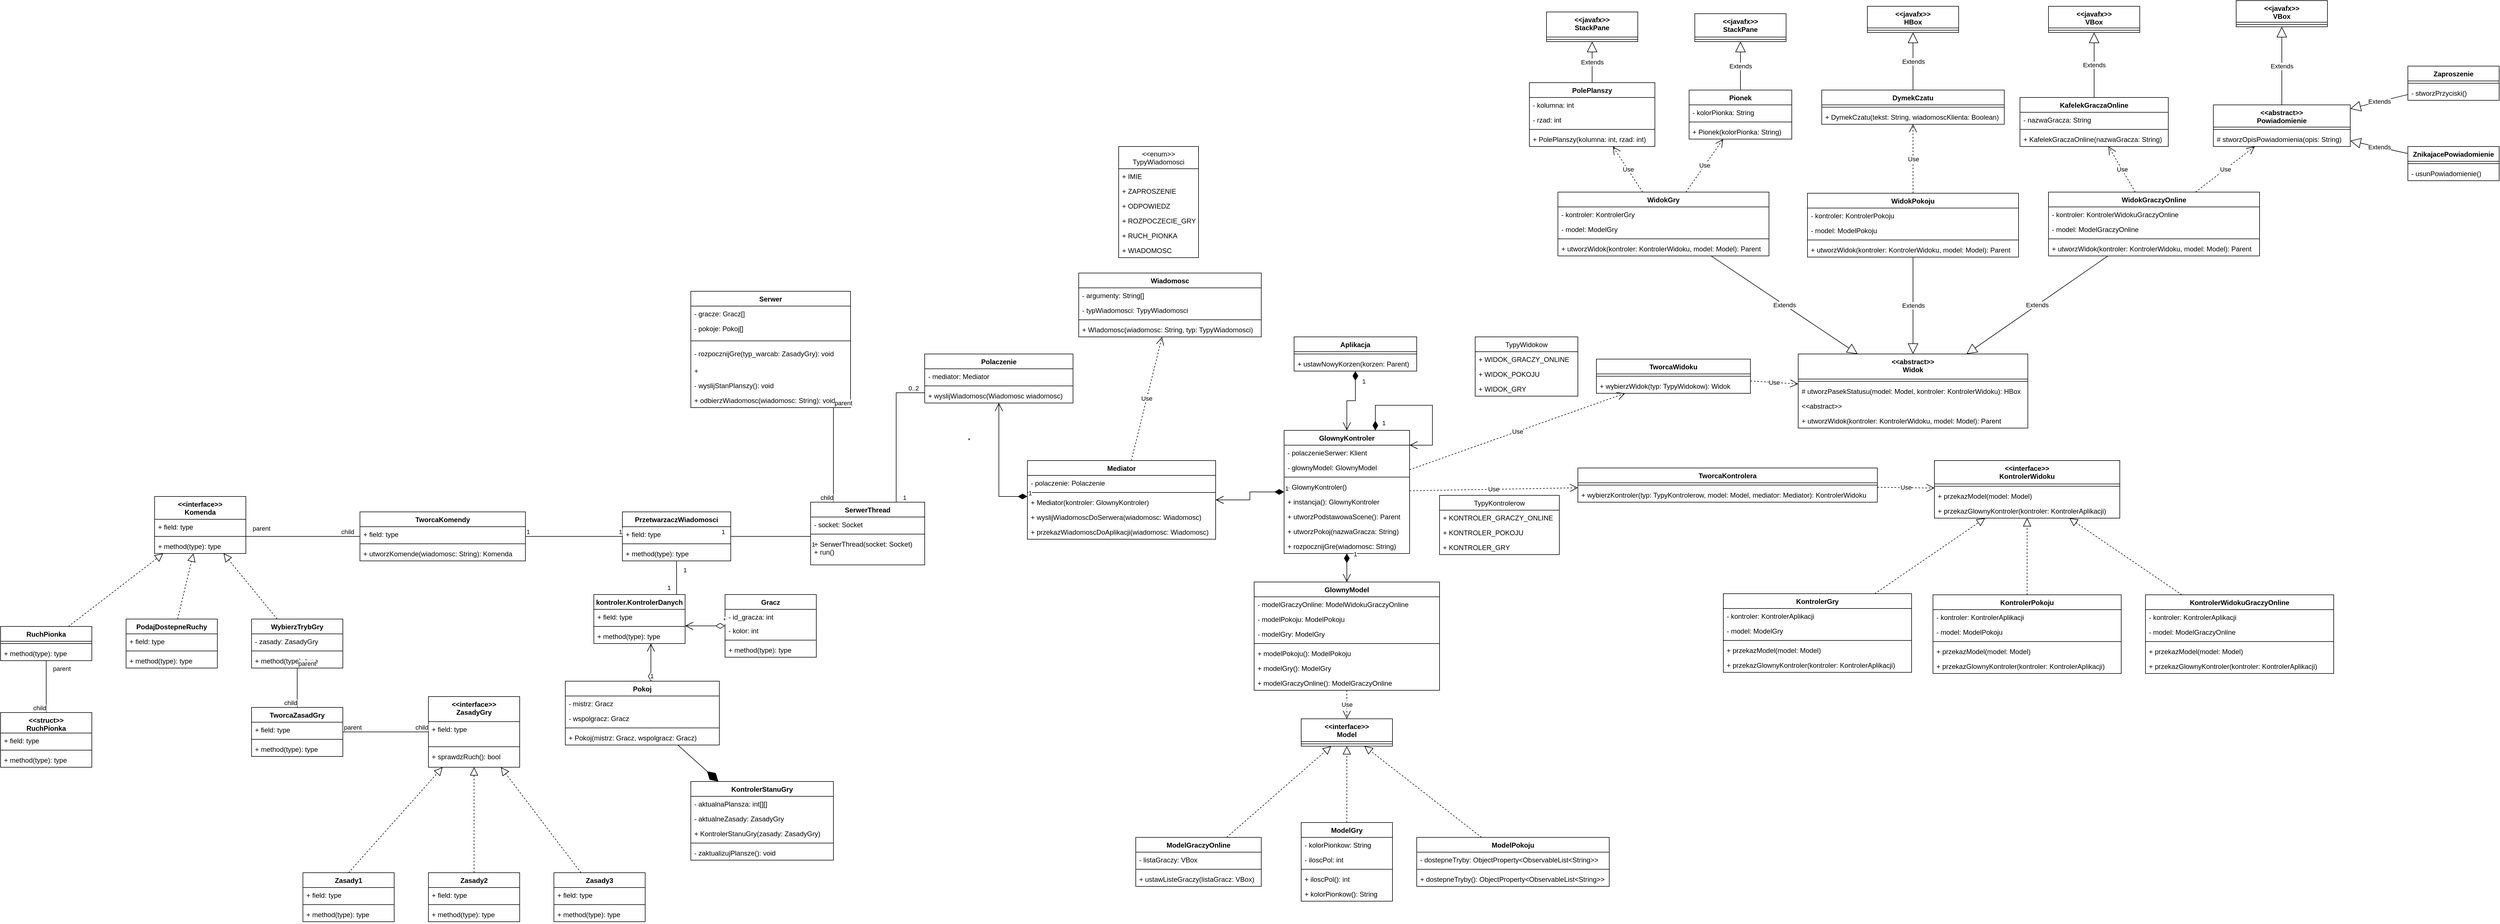 <mxfile version="20.8.4" type="device"><diagram id="C5RBs43oDa-KdzZeNtuy" name="Page-1"><mxGraphModel dx="1639" dy="913" grid="1" gridSize="10" guides="1" tooltips="1" connect="1" arrows="1" fold="1" page="1" pageScale="1" pageWidth="827" pageHeight="1169" math="0" shadow="0"><root><mxCell id="WIyWlLk6GJQsqaUBKTNV-0"/><mxCell id="WIyWlLk6GJQsqaUBKTNV-1" parent="WIyWlLk6GJQsqaUBKTNV-0"/><mxCell id="qgkhxg1T0AI1RQURf0vz-0" value="Serwer&#10;" style="swimlane;fontStyle=1;align=center;verticalAlign=top;childLayout=stackLayout;horizontal=1;startSize=26;horizontalStack=0;resizeParent=1;resizeParentMax=0;resizeLast=0;collapsible=1;marginBottom=0;" parent="WIyWlLk6GJQsqaUBKTNV-1" vertex="1"><mxGeometry x="1880" y="980" width="280" height="204" as="geometry"/></mxCell><mxCell id="qgkhxg1T0AI1RQURf0vz-1" value="- gracze: Gracz[]" style="text;strokeColor=none;fillColor=none;align=left;verticalAlign=top;spacingLeft=4;spacingRight=4;overflow=hidden;rotatable=0;points=[[0,0.5],[1,0.5]];portConstraint=eastwest;" parent="qgkhxg1T0AI1RQURf0vz-0" vertex="1"><mxGeometry y="26" width="280" height="26" as="geometry"/></mxCell><mxCell id="qgkhxg1T0AI1RQURf0vz-2" value="- pokoje: Pokoj[]" style="text;strokeColor=none;fillColor=none;align=left;verticalAlign=top;spacingLeft=4;spacingRight=4;overflow=hidden;rotatable=0;points=[[0,0.5],[1,0.5]];portConstraint=eastwest;" parent="qgkhxg1T0AI1RQURf0vz-0" vertex="1"><mxGeometry y="52" width="280" height="26" as="geometry"/></mxCell><mxCell id="qgkhxg1T0AI1RQURf0vz-3" value="" style="line;strokeWidth=1;fillColor=none;align=left;verticalAlign=middle;spacingTop=-1;spacingLeft=3;spacingRight=3;rotatable=0;labelPosition=right;points=[];portConstraint=eastwest;" parent="qgkhxg1T0AI1RQURf0vz-0" vertex="1"><mxGeometry y="78" width="280" height="18" as="geometry"/></mxCell><mxCell id="qgkhxg1T0AI1RQURf0vz-4" value="- rozpocznijGre(typ_warcab: ZasadyGry): void" style="text;strokeColor=none;fillColor=none;align=left;verticalAlign=top;spacingLeft=4;spacingRight=4;overflow=hidden;rotatable=0;points=[[0,0.5],[1,0.5]];portConstraint=eastwest;" parent="qgkhxg1T0AI1RQURf0vz-0" vertex="1"><mxGeometry y="96" width="280" height="30" as="geometry"/></mxCell><mxCell id="qgkhxg1T0AI1RQURf0vz-5" value="+ " style="text;strokeColor=none;fillColor=none;align=left;verticalAlign=top;spacingLeft=4;spacingRight=4;overflow=hidden;rotatable=0;points=[[0,0.5],[1,0.5]];portConstraint=eastwest;" parent="qgkhxg1T0AI1RQURf0vz-0" vertex="1"><mxGeometry y="126" width="280" height="26" as="geometry"/></mxCell><mxCell id="qgkhxg1T0AI1RQURf0vz-6" value="- wyslijStanPlanszy(): void" style="text;strokeColor=none;fillColor=none;align=left;verticalAlign=top;spacingLeft=4;spacingRight=4;overflow=hidden;rotatable=0;points=[[0,0.5],[1,0.5]];portConstraint=eastwest;" parent="qgkhxg1T0AI1RQURf0vz-0" vertex="1"><mxGeometry y="152" width="280" height="26" as="geometry"/></mxCell><mxCell id="qgkhxg1T0AI1RQURf0vz-7" value="+ odbierzWiadomosc(wiadomosc: String): void" style="text;strokeColor=none;fillColor=none;align=left;verticalAlign=top;spacingLeft=4;spacingRight=4;overflow=hidden;rotatable=0;points=[[0,0.5],[1,0.5]];portConstraint=eastwest;" parent="qgkhxg1T0AI1RQURf0vz-0" vertex="1"><mxGeometry y="178" width="280" height="26" as="geometry"/></mxCell><mxCell id="qgkhxg1T0AI1RQURf0vz-8" value="Polaczenie" style="swimlane;fontStyle=1;align=center;verticalAlign=top;childLayout=stackLayout;horizontal=1;startSize=26;horizontalStack=0;resizeParent=1;resizeParentMax=0;resizeLast=0;collapsible=1;marginBottom=0;" parent="WIyWlLk6GJQsqaUBKTNV-1" vertex="1"><mxGeometry x="2290" y="1090" width="260" height="86" as="geometry"/></mxCell><mxCell id="qgkhxg1T0AI1RQURf0vz-262" value="- mediator: Mediator" style="text;strokeColor=none;fillColor=none;align=left;verticalAlign=top;spacingLeft=4;spacingRight=4;overflow=hidden;rotatable=0;points=[[0,0.5],[1,0.5]];portConstraint=eastwest;" parent="qgkhxg1T0AI1RQURf0vz-8" vertex="1"><mxGeometry y="26" width="260" height="26" as="geometry"/></mxCell><mxCell id="qgkhxg1T0AI1RQURf0vz-11" value="" style="line;strokeWidth=1;fillColor=none;align=left;verticalAlign=middle;spacingTop=-1;spacingLeft=3;spacingRight=3;rotatable=0;labelPosition=right;points=[];portConstraint=eastwest;" parent="qgkhxg1T0AI1RQURf0vz-8" vertex="1"><mxGeometry y="52" width="260" height="8" as="geometry"/></mxCell><mxCell id="qgkhxg1T0AI1RQURf0vz-12" value="+ wyslijWiadomosc(Wiadomosc wiadomosc)" style="text;strokeColor=none;fillColor=none;align=left;verticalAlign=top;spacingLeft=4;spacingRight=4;overflow=hidden;rotatable=0;points=[[0,0.5],[1,0.5]];portConstraint=eastwest;" parent="qgkhxg1T0AI1RQURf0vz-8" vertex="1"><mxGeometry y="60" width="260" height="26" as="geometry"/></mxCell><mxCell id="qgkhxg1T0AI1RQURf0vz-14" value="Gracz" style="swimlane;fontStyle=1;align=center;verticalAlign=top;childLayout=stackLayout;horizontal=1;startSize=26;horizontalStack=0;resizeParent=1;resizeParentMax=0;resizeLast=0;collapsible=1;marginBottom=0;" parent="WIyWlLk6GJQsqaUBKTNV-1" vertex="1"><mxGeometry x="1940" y="1512" width="160" height="110" as="geometry"/></mxCell><mxCell id="qgkhxg1T0AI1RQURf0vz-15" value="- id_gracza: int" style="text;strokeColor=none;fillColor=none;align=left;verticalAlign=top;spacingLeft=4;spacingRight=4;overflow=hidden;rotatable=0;points=[[0,0.5],[1,0.5]];portConstraint=eastwest;" parent="qgkhxg1T0AI1RQURf0vz-14" vertex="1"><mxGeometry y="26" width="160" height="24" as="geometry"/></mxCell><mxCell id="qgkhxg1T0AI1RQURf0vz-16" value="- kolor: int" style="text;strokeColor=none;fillColor=none;align=left;verticalAlign=top;spacingLeft=4;spacingRight=4;overflow=hidden;rotatable=0;points=[[0,0.5],[1,0.5]];portConstraint=eastwest;" parent="qgkhxg1T0AI1RQURf0vz-14" vertex="1"><mxGeometry y="50" width="160" height="26" as="geometry"/></mxCell><mxCell id="qgkhxg1T0AI1RQURf0vz-17" value="" style="line;strokeWidth=1;fillColor=none;align=left;verticalAlign=middle;spacingTop=-1;spacingLeft=3;spacingRight=3;rotatable=0;labelPosition=right;points=[];portConstraint=eastwest;" parent="qgkhxg1T0AI1RQURf0vz-14" vertex="1"><mxGeometry y="76" width="160" height="8" as="geometry"/></mxCell><mxCell id="qgkhxg1T0AI1RQURf0vz-18" value="+ method(type): type" style="text;strokeColor=none;fillColor=none;align=left;verticalAlign=top;spacingLeft=4;spacingRight=4;overflow=hidden;rotatable=0;points=[[0,0.5],[1,0.5]];portConstraint=eastwest;" parent="qgkhxg1T0AI1RQURf0vz-14" vertex="1"><mxGeometry y="84" width="160" height="26" as="geometry"/></mxCell><mxCell id="qgkhxg1T0AI1RQURf0vz-19" value="KontrolerStanuGry&#10;" style="swimlane;fontStyle=1;align=center;verticalAlign=top;childLayout=stackLayout;horizontal=1;startSize=26;horizontalStack=0;resizeParent=1;resizeParentMax=0;resizeLast=0;collapsible=1;marginBottom=0;" parent="WIyWlLk6GJQsqaUBKTNV-1" vertex="1"><mxGeometry x="1880" y="1840" width="250" height="138" as="geometry"/></mxCell><mxCell id="qgkhxg1T0AI1RQURf0vz-20" value="- aktualnaPlansza: int[][]" style="text;strokeColor=none;fillColor=none;align=left;verticalAlign=top;spacingLeft=4;spacingRight=4;overflow=hidden;rotatable=0;points=[[0,0.5],[1,0.5]];portConstraint=eastwest;" parent="qgkhxg1T0AI1RQURf0vz-19" vertex="1"><mxGeometry y="26" width="250" height="26" as="geometry"/></mxCell><mxCell id="qgkhxg1T0AI1RQURf0vz-21" value="- aktualneZasady: ZasadyGry" style="text;strokeColor=none;fillColor=none;align=left;verticalAlign=top;spacingLeft=4;spacingRight=4;overflow=hidden;rotatable=0;points=[[0,0.5],[1,0.5]];portConstraint=eastwest;" parent="qgkhxg1T0AI1RQURf0vz-19" vertex="1"><mxGeometry y="52" width="250" height="26" as="geometry"/></mxCell><mxCell id="qgkhxg1T0AI1RQURf0vz-22" value="+ KontrolerStanuGry(zasady: ZasadyGry)" style="text;strokeColor=none;fillColor=none;align=left;verticalAlign=top;spacingLeft=4;spacingRight=4;overflow=hidden;rotatable=0;points=[[0,0.5],[1,0.5]];portConstraint=eastwest;" parent="qgkhxg1T0AI1RQURf0vz-19" vertex="1"><mxGeometry y="78" width="250" height="26" as="geometry"/></mxCell><mxCell id="qgkhxg1T0AI1RQURf0vz-23" value="" style="line;strokeWidth=1;fillColor=none;align=left;verticalAlign=middle;spacingTop=-1;spacingLeft=3;spacingRight=3;rotatable=0;labelPosition=right;points=[];portConstraint=eastwest;" parent="qgkhxg1T0AI1RQURf0vz-19" vertex="1"><mxGeometry y="104" width="250" height="8" as="geometry"/></mxCell><mxCell id="qgkhxg1T0AI1RQURf0vz-24" value="- zaktualizujPlansze(): void" style="text;strokeColor=none;fillColor=none;align=left;verticalAlign=top;spacingLeft=4;spacingRight=4;overflow=hidden;rotatable=0;points=[[0,0.5],[1,0.5]];portConstraint=eastwest;" parent="qgkhxg1T0AI1RQURf0vz-19" vertex="1"><mxGeometry y="112" width="250" height="26" as="geometry"/></mxCell><mxCell id="qgkhxg1T0AI1RQURf0vz-25" value="&lt;&lt;interface&gt;&gt;&#10;ZasadyGry" style="swimlane;fontStyle=1;align=center;verticalAlign=top;childLayout=stackLayout;horizontal=1;startSize=44;horizontalStack=0;resizeParent=1;resizeParentMax=0;resizeLast=0;collapsible=1;marginBottom=0;" parent="WIyWlLk6GJQsqaUBKTNV-1" vertex="1"><mxGeometry x="1420" y="1691" width="160" height="124" as="geometry"/></mxCell><mxCell id="qgkhxg1T0AI1RQURf0vz-26" value="+ field: type" style="text;strokeColor=none;fillColor=none;align=left;verticalAlign=top;spacingLeft=4;spacingRight=4;overflow=hidden;rotatable=0;points=[[0,0.5],[1,0.5]];portConstraint=eastwest;" parent="qgkhxg1T0AI1RQURf0vz-25" vertex="1"><mxGeometry y="44" width="160" height="40" as="geometry"/></mxCell><mxCell id="qgkhxg1T0AI1RQURf0vz-27" value="" style="line;strokeWidth=1;fillColor=none;align=left;verticalAlign=middle;spacingTop=-1;spacingLeft=3;spacingRight=3;rotatable=0;labelPosition=right;points=[];portConstraint=eastwest;" parent="qgkhxg1T0AI1RQURf0vz-25" vertex="1"><mxGeometry y="84" width="160" height="8" as="geometry"/></mxCell><mxCell id="qgkhxg1T0AI1RQURf0vz-28" value="+ sprawdzRuch(): bool" style="text;strokeColor=none;fillColor=none;align=left;verticalAlign=top;spacingLeft=4;spacingRight=4;overflow=hidden;rotatable=0;points=[[0,0.5],[1,0.5]];portConstraint=eastwest;" parent="qgkhxg1T0AI1RQURf0vz-25" vertex="1"><mxGeometry y="92" width="160" height="32" as="geometry"/></mxCell><mxCell id="qgkhxg1T0AI1RQURf0vz-29" value="&lt;&lt;interface&gt;&gt;&#10;Komenda" style="swimlane;fontStyle=1;align=center;verticalAlign=top;childLayout=stackLayout;horizontal=1;startSize=40;horizontalStack=0;resizeParent=1;resizeParentMax=0;resizeLast=0;collapsible=1;marginBottom=0;" parent="WIyWlLk6GJQsqaUBKTNV-1" vertex="1"><mxGeometry x="940" y="1340" width="160" height="100" as="geometry"/></mxCell><mxCell id="qgkhxg1T0AI1RQURf0vz-30" value="+ field: type" style="text;strokeColor=none;fillColor=none;align=left;verticalAlign=top;spacingLeft=4;spacingRight=4;overflow=hidden;rotatable=0;points=[[0,0.5],[1,0.5]];portConstraint=eastwest;" parent="qgkhxg1T0AI1RQURf0vz-29" vertex="1"><mxGeometry y="40" width="160" height="26" as="geometry"/></mxCell><mxCell id="qgkhxg1T0AI1RQURf0vz-31" value="" style="line;strokeWidth=1;fillColor=none;align=left;verticalAlign=middle;spacingTop=-1;spacingLeft=3;spacingRight=3;rotatable=0;labelPosition=right;points=[];portConstraint=eastwest;" parent="qgkhxg1T0AI1RQURf0vz-29" vertex="1"><mxGeometry y="66" width="160" height="8" as="geometry"/></mxCell><mxCell id="qgkhxg1T0AI1RQURf0vz-32" value="+ method(type): type" style="text;strokeColor=none;fillColor=none;align=left;verticalAlign=top;spacingLeft=4;spacingRight=4;overflow=hidden;rotatable=0;points=[[0,0.5],[1,0.5]];portConstraint=eastwest;" parent="qgkhxg1T0AI1RQURf0vz-29" vertex="1"><mxGeometry y="74" width="160" height="26" as="geometry"/></mxCell><mxCell id="qgkhxg1T0AI1RQURf0vz-33" value="TworcaKomendy&#10;" style="swimlane;fontStyle=1;align=center;verticalAlign=top;childLayout=stackLayout;horizontal=1;startSize=26;horizontalStack=0;resizeParent=1;resizeParentMax=0;resizeLast=0;collapsible=1;marginBottom=0;" parent="WIyWlLk6GJQsqaUBKTNV-1" vertex="1"><mxGeometry x="1300" y="1367" width="290" height="86" as="geometry"/></mxCell><mxCell id="qgkhxg1T0AI1RQURf0vz-34" value="+ field: type" style="text;strokeColor=none;fillColor=none;align=left;verticalAlign=top;spacingLeft=4;spacingRight=4;overflow=hidden;rotatable=0;points=[[0,0.5],[1,0.5]];portConstraint=eastwest;" parent="qgkhxg1T0AI1RQURf0vz-33" vertex="1"><mxGeometry y="26" width="290" height="26" as="geometry"/></mxCell><mxCell id="qgkhxg1T0AI1RQURf0vz-35" value="" style="line;strokeWidth=1;fillColor=none;align=left;verticalAlign=middle;spacingTop=-1;spacingLeft=3;spacingRight=3;rotatable=0;labelPosition=right;points=[];portConstraint=eastwest;" parent="qgkhxg1T0AI1RQURf0vz-33" vertex="1"><mxGeometry y="52" width="290" height="8" as="geometry"/></mxCell><mxCell id="qgkhxg1T0AI1RQURf0vz-36" value="+ utworzKomende(wiadomosc: String): Komenda" style="text;strokeColor=none;fillColor=none;align=left;verticalAlign=top;spacingLeft=4;spacingRight=4;overflow=hidden;rotatable=0;points=[[0,0.5],[1,0.5]];portConstraint=eastwest;" parent="qgkhxg1T0AI1RQURf0vz-33" vertex="1"><mxGeometry y="60" width="290" height="26" as="geometry"/></mxCell><mxCell id="qgkhxg1T0AI1RQURf0vz-37" value="WybierzTrybGry&#10;" style="swimlane;fontStyle=1;align=center;verticalAlign=top;childLayout=stackLayout;horizontal=1;startSize=26;horizontalStack=0;resizeParent=1;resizeParentMax=0;resizeLast=0;collapsible=1;marginBottom=0;" parent="WIyWlLk6GJQsqaUBKTNV-1" vertex="1"><mxGeometry x="1110" y="1555" width="160" height="86" as="geometry"/></mxCell><mxCell id="qgkhxg1T0AI1RQURf0vz-38" value="- zasady: ZasadyGry" style="text;strokeColor=none;fillColor=none;align=left;verticalAlign=top;spacingLeft=4;spacingRight=4;overflow=hidden;rotatable=0;points=[[0,0.5],[1,0.5]];portConstraint=eastwest;" parent="qgkhxg1T0AI1RQURf0vz-37" vertex="1"><mxGeometry y="26" width="160" height="26" as="geometry"/></mxCell><mxCell id="qgkhxg1T0AI1RQURf0vz-39" value="" style="line;strokeWidth=1;fillColor=none;align=left;verticalAlign=middle;spacingTop=-1;spacingLeft=3;spacingRight=3;rotatable=0;labelPosition=right;points=[];portConstraint=eastwest;" parent="qgkhxg1T0AI1RQURf0vz-37" vertex="1"><mxGeometry y="52" width="160" height="8" as="geometry"/></mxCell><mxCell id="qgkhxg1T0AI1RQURf0vz-40" value="+ method(type): type" style="text;strokeColor=none;fillColor=none;align=left;verticalAlign=top;spacingLeft=4;spacingRight=4;overflow=hidden;rotatable=0;points=[[0,0.5],[1,0.5]];portConstraint=eastwest;" parent="qgkhxg1T0AI1RQURf0vz-37" vertex="1"><mxGeometry y="60" width="160" height="26" as="geometry"/></mxCell><mxCell id="qgkhxg1T0AI1RQURf0vz-41" value="PrzetwarzaczWiadomosci" style="swimlane;fontStyle=1;align=center;verticalAlign=top;childLayout=stackLayout;horizontal=1;startSize=26;horizontalStack=0;resizeParent=1;resizeParentMax=0;resizeLast=0;collapsible=1;marginBottom=0;" parent="WIyWlLk6GJQsqaUBKTNV-1" vertex="1"><mxGeometry x="1760" y="1367" width="190" height="86" as="geometry"/></mxCell><mxCell id="qgkhxg1T0AI1RQURf0vz-42" value="+ field: type" style="text;strokeColor=none;fillColor=none;align=left;verticalAlign=top;spacingLeft=4;spacingRight=4;overflow=hidden;rotatable=0;points=[[0,0.5],[1,0.5]];portConstraint=eastwest;" parent="qgkhxg1T0AI1RQURf0vz-41" vertex="1"><mxGeometry y="26" width="190" height="26" as="geometry"/></mxCell><mxCell id="qgkhxg1T0AI1RQURf0vz-43" value="" style="line;strokeWidth=1;fillColor=none;align=left;verticalAlign=middle;spacingTop=-1;spacingLeft=3;spacingRight=3;rotatable=0;labelPosition=right;points=[];portConstraint=eastwest;" parent="qgkhxg1T0AI1RQURf0vz-41" vertex="1"><mxGeometry y="52" width="190" height="8" as="geometry"/></mxCell><mxCell id="qgkhxg1T0AI1RQURf0vz-44" value="+ method(type): type" style="text;strokeColor=none;fillColor=none;align=left;verticalAlign=top;spacingLeft=4;spacingRight=4;overflow=hidden;rotatable=0;points=[[0,0.5],[1,0.5]];portConstraint=eastwest;" parent="qgkhxg1T0AI1RQURf0vz-41" vertex="1"><mxGeometry y="60" width="190" height="26" as="geometry"/></mxCell><mxCell id="qgkhxg1T0AI1RQURf0vz-45" value="*" style="endArrow=open;html=1;endSize=12;startArrow=diamondThin;startSize=14;startFill=0;edgeStyle=orthogonalEdgeStyle;align=left;verticalAlign=bottom;rounded=0;" parent="WIyWlLk6GJQsqaUBKTNV-1" source="qgkhxg1T0AI1RQURf0vz-14" target="qgkhxg1T0AI1RQURf0vz-114" edge="1"><mxGeometry x="-0.846" y="-1" relative="1" as="geometry"><mxPoint x="1490" y="1340" as="sourcePoint"/><mxPoint x="1650" y="1340" as="targetPoint"/><mxPoint as="offset"/><Array as="points"><mxPoint x="1840" y="1540"/><mxPoint x="1840" y="1540"/></Array></mxGeometry></mxCell><mxCell id="qgkhxg1T0AI1RQURf0vz-46" value="" style="endArrow=none;html=1;edgeStyle=orthogonalEdgeStyle;rounded=0;" parent="WIyWlLk6GJQsqaUBKTNV-1" source="qgkhxg1T0AI1RQURf0vz-110" target="qgkhxg1T0AI1RQURf0vz-41" edge="1"><mxGeometry relative="1" as="geometry"><mxPoint x="1820" y="1450" as="sourcePoint"/><mxPoint x="1720" y="1020" as="targetPoint"/><Array as="points"><mxPoint x="2070" y="1410"/><mxPoint x="2070" y="1410"/></Array></mxGeometry></mxCell><mxCell id="qgkhxg1T0AI1RQURf0vz-47" value="1" style="edgeLabel;resizable=0;html=1;align=left;verticalAlign=bottom;" parent="qgkhxg1T0AI1RQURf0vz-46" connectable="0" vertex="1"><mxGeometry x="-1" relative="1" as="geometry"><mxPoint y="22" as="offset"/></mxGeometry></mxCell><mxCell id="qgkhxg1T0AI1RQURf0vz-48" value="1" style="edgeLabel;resizable=0;html=1;align=right;verticalAlign=bottom;" parent="qgkhxg1T0AI1RQURf0vz-46" connectable="0" vertex="1"><mxGeometry x="1" relative="1" as="geometry"><mxPoint x="-10" as="offset"/></mxGeometry></mxCell><mxCell id="qgkhxg1T0AI1RQURf0vz-49" value="" style="endArrow=block;dashed=1;endFill=0;endSize=12;html=1;rounded=0;" parent="WIyWlLk6GJQsqaUBKTNV-1" source="qgkhxg1T0AI1RQURf0vz-37" target="qgkhxg1T0AI1RQURf0vz-29" edge="1"><mxGeometry width="160" relative="1" as="geometry"><mxPoint x="1520" y="1870" as="sourcePoint"/><mxPoint x="1680" y="1870" as="targetPoint"/></mxGeometry></mxCell><mxCell id="qgkhxg1T0AI1RQURf0vz-50" value="RuchPionka" style="swimlane;fontStyle=1;align=center;verticalAlign=top;childLayout=stackLayout;horizontal=1;startSize=26;horizontalStack=0;resizeParent=1;resizeParentMax=0;resizeLast=0;collapsible=1;marginBottom=0;" parent="WIyWlLk6GJQsqaUBKTNV-1" vertex="1"><mxGeometry x="670" y="1568" width="160" height="60" as="geometry"/></mxCell><mxCell id="qgkhxg1T0AI1RQURf0vz-51" value="" style="line;strokeWidth=1;fillColor=none;align=left;verticalAlign=middle;spacingTop=-1;spacingLeft=3;spacingRight=3;rotatable=0;labelPosition=right;points=[];portConstraint=eastwest;" parent="qgkhxg1T0AI1RQURf0vz-50" vertex="1"><mxGeometry y="26" width="160" height="8" as="geometry"/></mxCell><mxCell id="qgkhxg1T0AI1RQURf0vz-52" value="+ method(type): type" style="text;strokeColor=none;fillColor=none;align=left;verticalAlign=top;spacingLeft=4;spacingRight=4;overflow=hidden;rotatable=0;points=[[0,0.5],[1,0.5]];portConstraint=eastwest;" parent="qgkhxg1T0AI1RQURf0vz-50" vertex="1"><mxGeometry y="34" width="160" height="26" as="geometry"/></mxCell><mxCell id="qgkhxg1T0AI1RQURf0vz-53" value="" style="endArrow=block;dashed=1;endFill=0;endSize=12;html=1;rounded=0;" parent="WIyWlLk6GJQsqaUBKTNV-1" source="qgkhxg1T0AI1RQURf0vz-50" target="qgkhxg1T0AI1RQURf0vz-29" edge="1"><mxGeometry width="160" relative="1" as="geometry"><mxPoint x="1550" y="1680" as="sourcePoint"/><mxPoint x="1710" y="1680" as="targetPoint"/></mxGeometry></mxCell><mxCell id="qgkhxg1T0AI1RQURf0vz-54" value="" style="endArrow=none;html=1;edgeStyle=orthogonalEdgeStyle;rounded=0;" parent="WIyWlLk6GJQsqaUBKTNV-1" source="qgkhxg1T0AI1RQURf0vz-29" target="qgkhxg1T0AI1RQURf0vz-33" edge="1"><mxGeometry relative="1" as="geometry"><mxPoint x="1390" y="1586" as="sourcePoint"/><mxPoint x="1490" y="1475" as="targetPoint"/><Array as="points"><mxPoint x="1120" y="1410"/><mxPoint x="1120" y="1410"/></Array></mxGeometry></mxCell><mxCell id="qgkhxg1T0AI1RQURf0vz-55" value="parent" style="edgeLabel;resizable=0;html=1;align=left;verticalAlign=bottom;" parent="qgkhxg1T0AI1RQURf0vz-54" connectable="0" vertex="1"><mxGeometry x="-1" relative="1" as="geometry"><mxPoint x="10" y="-6" as="offset"/></mxGeometry></mxCell><mxCell id="qgkhxg1T0AI1RQURf0vz-56" value="child" style="edgeLabel;resizable=0;html=1;align=right;verticalAlign=bottom;" parent="qgkhxg1T0AI1RQURf0vz-54" connectable="0" vertex="1"><mxGeometry x="1" relative="1" as="geometry"><mxPoint x="-10" as="offset"/></mxGeometry></mxCell><mxCell id="qgkhxg1T0AI1RQURf0vz-57" value="" style="endArrow=none;html=1;edgeStyle=orthogonalEdgeStyle;rounded=0;" parent="WIyWlLk6GJQsqaUBKTNV-1" source="qgkhxg1T0AI1RQURf0vz-33" target="qgkhxg1T0AI1RQURf0vz-41" edge="1"><mxGeometry relative="1" as="geometry"><mxPoint x="1590" y="1580" as="sourcePoint"/><mxPoint x="1750" y="1580" as="targetPoint"/></mxGeometry></mxCell><mxCell id="qgkhxg1T0AI1RQURf0vz-58" value="1" style="edgeLabel;resizable=0;html=1;align=left;verticalAlign=bottom;" parent="qgkhxg1T0AI1RQURf0vz-57" connectable="0" vertex="1"><mxGeometry x="-1" relative="1" as="geometry"/></mxCell><mxCell id="qgkhxg1T0AI1RQURf0vz-59" value="1" style="edgeLabel;resizable=0;html=1;align=right;verticalAlign=bottom;" parent="qgkhxg1T0AI1RQURf0vz-57" connectable="0" vertex="1"><mxGeometry x="1" relative="1" as="geometry"/></mxCell><mxCell id="qgkhxg1T0AI1RQURf0vz-60" value="" style="endArrow=none;html=1;edgeStyle=orthogonalEdgeStyle;rounded=0;" parent="WIyWlLk6GJQsqaUBKTNV-1" source="qgkhxg1T0AI1RQURf0vz-41" target="qgkhxg1T0AI1RQURf0vz-114" edge="1"><mxGeometry relative="1" as="geometry"><mxPoint x="1900" y="1620" as="sourcePoint"/><mxPoint x="1870" y="1690" as="targetPoint"/><Array as="points"><mxPoint x="1760" y="1414"/><mxPoint x="1790" y="1414"/></Array></mxGeometry></mxCell><mxCell id="qgkhxg1T0AI1RQURf0vz-61" value="1" style="edgeLabel;resizable=0;html=1;align=left;verticalAlign=bottom;" parent="qgkhxg1T0AI1RQURf0vz-60" connectable="0" vertex="1"><mxGeometry x="-1" relative="1" as="geometry"><mxPoint x="10" y="24" as="offset"/></mxGeometry></mxCell><mxCell id="qgkhxg1T0AI1RQURf0vz-62" value="1" style="edgeLabel;resizable=0;html=1;align=right;verticalAlign=bottom;" parent="qgkhxg1T0AI1RQURf0vz-60" connectable="0" vertex="1"><mxGeometry x="1" relative="1" as="geometry"><mxPoint x="-10" y="-4" as="offset"/></mxGeometry></mxCell><mxCell id="qgkhxg1T0AI1RQURf0vz-63" value="" style="endArrow=none;html=1;edgeStyle=orthogonalEdgeStyle;rounded=0;" parent="WIyWlLk6GJQsqaUBKTNV-1" source="qgkhxg1T0AI1RQURf0vz-110" target="qgkhxg1T0AI1RQURf0vz-8" edge="1"><mxGeometry relative="1" as="geometry"><mxPoint x="2020" y="1510" as="sourcePoint"/><mxPoint x="2180" y="1510" as="targetPoint"/><Array as="points"><mxPoint x="2240" y="1158"/></Array></mxGeometry></mxCell><mxCell id="qgkhxg1T0AI1RQURf0vz-64" value="1" style="edgeLabel;resizable=0;html=1;align=left;verticalAlign=bottom;" parent="qgkhxg1T0AI1RQURf0vz-63" connectable="0" vertex="1"><mxGeometry x="-1" relative="1" as="geometry"><mxPoint x="10" as="offset"/></mxGeometry></mxCell><mxCell id="qgkhxg1T0AI1RQURf0vz-65" value="0..2" style="edgeLabel;resizable=0;html=1;align=right;verticalAlign=bottom;" parent="qgkhxg1T0AI1RQURf0vz-63" connectable="0" vertex="1"><mxGeometry x="1" relative="1" as="geometry"><mxPoint x="-10" as="offset"/></mxGeometry></mxCell><mxCell id="qgkhxg1T0AI1RQURf0vz-66" value="Zasady1" style="swimlane;fontStyle=1;align=center;verticalAlign=top;childLayout=stackLayout;horizontal=1;startSize=26;horizontalStack=0;resizeParent=1;resizeParentMax=0;resizeLast=0;collapsible=1;marginBottom=0;" parent="WIyWlLk6GJQsqaUBKTNV-1" vertex="1"><mxGeometry x="1200" y="2000" width="160" height="86" as="geometry"/></mxCell><mxCell id="qgkhxg1T0AI1RQURf0vz-67" value="+ field: type" style="text;strokeColor=none;fillColor=none;align=left;verticalAlign=top;spacingLeft=4;spacingRight=4;overflow=hidden;rotatable=0;points=[[0,0.5],[1,0.5]];portConstraint=eastwest;" parent="qgkhxg1T0AI1RQURf0vz-66" vertex="1"><mxGeometry y="26" width="160" height="26" as="geometry"/></mxCell><mxCell id="qgkhxg1T0AI1RQURf0vz-68" value="" style="line;strokeWidth=1;fillColor=none;align=left;verticalAlign=middle;spacingTop=-1;spacingLeft=3;spacingRight=3;rotatable=0;labelPosition=right;points=[];portConstraint=eastwest;" parent="qgkhxg1T0AI1RQURf0vz-66" vertex="1"><mxGeometry y="52" width="160" height="8" as="geometry"/></mxCell><mxCell id="qgkhxg1T0AI1RQURf0vz-69" value="+ method(type): type" style="text;strokeColor=none;fillColor=none;align=left;verticalAlign=top;spacingLeft=4;spacingRight=4;overflow=hidden;rotatable=0;points=[[0,0.5],[1,0.5]];portConstraint=eastwest;" parent="qgkhxg1T0AI1RQURf0vz-66" vertex="1"><mxGeometry y="60" width="160" height="26" as="geometry"/></mxCell><mxCell id="qgkhxg1T0AI1RQURf0vz-70" value="Zasady2" style="swimlane;fontStyle=1;align=center;verticalAlign=top;childLayout=stackLayout;horizontal=1;startSize=26;horizontalStack=0;resizeParent=1;resizeParentMax=0;resizeLast=0;collapsible=1;marginBottom=0;" parent="WIyWlLk6GJQsqaUBKTNV-1" vertex="1"><mxGeometry x="1420" y="2000" width="160" height="86" as="geometry"/></mxCell><mxCell id="qgkhxg1T0AI1RQURf0vz-71" value="+ field: type" style="text;strokeColor=none;fillColor=none;align=left;verticalAlign=top;spacingLeft=4;spacingRight=4;overflow=hidden;rotatable=0;points=[[0,0.5],[1,0.5]];portConstraint=eastwest;" parent="qgkhxg1T0AI1RQURf0vz-70" vertex="1"><mxGeometry y="26" width="160" height="26" as="geometry"/></mxCell><mxCell id="qgkhxg1T0AI1RQURf0vz-72" value="" style="line;strokeWidth=1;fillColor=none;align=left;verticalAlign=middle;spacingTop=-1;spacingLeft=3;spacingRight=3;rotatable=0;labelPosition=right;points=[];portConstraint=eastwest;" parent="qgkhxg1T0AI1RQURf0vz-70" vertex="1"><mxGeometry y="52" width="160" height="8" as="geometry"/></mxCell><mxCell id="qgkhxg1T0AI1RQURf0vz-73" value="+ method(type): type" style="text;strokeColor=none;fillColor=none;align=left;verticalAlign=top;spacingLeft=4;spacingRight=4;overflow=hidden;rotatable=0;points=[[0,0.5],[1,0.5]];portConstraint=eastwest;" parent="qgkhxg1T0AI1RQURf0vz-70" vertex="1"><mxGeometry y="60" width="160" height="26" as="geometry"/></mxCell><mxCell id="qgkhxg1T0AI1RQURf0vz-74" value="Zasady3" style="swimlane;fontStyle=1;align=center;verticalAlign=top;childLayout=stackLayout;horizontal=1;startSize=26;horizontalStack=0;resizeParent=1;resizeParentMax=0;resizeLast=0;collapsible=1;marginBottom=0;" parent="WIyWlLk6GJQsqaUBKTNV-1" vertex="1"><mxGeometry x="1640" y="2000" width="160" height="86" as="geometry"/></mxCell><mxCell id="qgkhxg1T0AI1RQURf0vz-75" value="+ field: type" style="text;strokeColor=none;fillColor=none;align=left;verticalAlign=top;spacingLeft=4;spacingRight=4;overflow=hidden;rotatable=0;points=[[0,0.5],[1,0.5]];portConstraint=eastwest;" parent="qgkhxg1T0AI1RQURf0vz-74" vertex="1"><mxGeometry y="26" width="160" height="26" as="geometry"/></mxCell><mxCell id="qgkhxg1T0AI1RQURf0vz-76" value="" style="line;strokeWidth=1;fillColor=none;align=left;verticalAlign=middle;spacingTop=-1;spacingLeft=3;spacingRight=3;rotatable=0;labelPosition=right;points=[];portConstraint=eastwest;" parent="qgkhxg1T0AI1RQURf0vz-74" vertex="1"><mxGeometry y="52" width="160" height="8" as="geometry"/></mxCell><mxCell id="qgkhxg1T0AI1RQURf0vz-77" value="+ method(type): type" style="text;strokeColor=none;fillColor=none;align=left;verticalAlign=top;spacingLeft=4;spacingRight=4;overflow=hidden;rotatable=0;points=[[0,0.5],[1,0.5]];portConstraint=eastwest;" parent="qgkhxg1T0AI1RQURf0vz-74" vertex="1"><mxGeometry y="60" width="160" height="26" as="geometry"/></mxCell><mxCell id="qgkhxg1T0AI1RQURf0vz-78" value="" style="endArrow=block;dashed=1;endFill=0;endSize=12;html=1;rounded=0;exitX=0.5;exitY=0;exitDx=0;exitDy=0;" parent="WIyWlLk6GJQsqaUBKTNV-1" source="qgkhxg1T0AI1RQURf0vz-66" target="qgkhxg1T0AI1RQURf0vz-25" edge="1"><mxGeometry width="160" relative="1" as="geometry"><mxPoint x="2040" y="1870" as="sourcePoint"/><mxPoint x="2200" y="1870" as="targetPoint"/></mxGeometry></mxCell><mxCell id="qgkhxg1T0AI1RQURf0vz-79" value="" style="endArrow=block;dashed=1;endFill=0;endSize=12;html=1;rounded=0;" parent="WIyWlLk6GJQsqaUBKTNV-1" source="qgkhxg1T0AI1RQURf0vz-70" target="qgkhxg1T0AI1RQURf0vz-25" edge="1"><mxGeometry width="160" relative="1" as="geometry"><mxPoint x="2130" y="1890" as="sourcePoint"/><mxPoint x="2290" y="1890" as="targetPoint"/></mxGeometry></mxCell><mxCell id="qgkhxg1T0AI1RQURf0vz-80" value="" style="endArrow=block;dashed=1;endFill=0;endSize=12;html=1;rounded=0;" parent="WIyWlLk6GJQsqaUBKTNV-1" source="qgkhxg1T0AI1RQURf0vz-74" target="qgkhxg1T0AI1RQURf0vz-25" edge="1"><mxGeometry width="160" relative="1" as="geometry"><mxPoint x="2380" y="1870" as="sourcePoint"/><mxPoint x="2540" y="1870" as="targetPoint"/></mxGeometry></mxCell><mxCell id="qgkhxg1T0AI1RQURf0vz-81" value="PodajDostepneRuchy" style="swimlane;fontStyle=1;align=center;verticalAlign=top;childLayout=stackLayout;horizontal=1;startSize=26;horizontalStack=0;resizeParent=1;resizeParentMax=0;resizeLast=0;collapsible=1;marginBottom=0;" parent="WIyWlLk6GJQsqaUBKTNV-1" vertex="1"><mxGeometry x="890" y="1555" width="160" height="86" as="geometry"/></mxCell><mxCell id="qgkhxg1T0AI1RQURf0vz-82" value="+ field: type" style="text;strokeColor=none;fillColor=none;align=left;verticalAlign=top;spacingLeft=4;spacingRight=4;overflow=hidden;rotatable=0;points=[[0,0.5],[1,0.5]];portConstraint=eastwest;" parent="qgkhxg1T0AI1RQURf0vz-81" vertex="1"><mxGeometry y="26" width="160" height="26" as="geometry"/></mxCell><mxCell id="qgkhxg1T0AI1RQURf0vz-83" value="" style="line;strokeWidth=1;fillColor=none;align=left;verticalAlign=middle;spacingTop=-1;spacingLeft=3;spacingRight=3;rotatable=0;labelPosition=right;points=[];portConstraint=eastwest;" parent="qgkhxg1T0AI1RQURf0vz-81" vertex="1"><mxGeometry y="52" width="160" height="8" as="geometry"/></mxCell><mxCell id="qgkhxg1T0AI1RQURf0vz-84" value="+ method(type): type" style="text;strokeColor=none;fillColor=none;align=left;verticalAlign=top;spacingLeft=4;spacingRight=4;overflow=hidden;rotatable=0;points=[[0,0.5],[1,0.5]];portConstraint=eastwest;" parent="qgkhxg1T0AI1RQURf0vz-81" vertex="1"><mxGeometry y="60" width="160" height="26" as="geometry"/></mxCell><mxCell id="qgkhxg1T0AI1RQURf0vz-85" value="" style="endArrow=block;dashed=1;endFill=0;endSize=12;html=1;rounded=0;" parent="WIyWlLk6GJQsqaUBKTNV-1" source="qgkhxg1T0AI1RQURf0vz-81" target="qgkhxg1T0AI1RQURf0vz-29" edge="1"><mxGeometry width="160" relative="1" as="geometry"><mxPoint x="1080" y="1700" as="sourcePoint"/><mxPoint x="1240" y="1700" as="targetPoint"/></mxGeometry></mxCell><mxCell id="qgkhxg1T0AI1RQURf0vz-86" value="Pokoj" style="swimlane;fontStyle=1;align=center;verticalAlign=top;childLayout=stackLayout;horizontal=1;startSize=26;horizontalStack=0;resizeParent=1;resizeParentMax=0;resizeLast=0;collapsible=1;marginBottom=0;" parent="WIyWlLk6GJQsqaUBKTNV-1" vertex="1"><mxGeometry x="1660" y="1664" width="270" height="112" as="geometry"/></mxCell><mxCell id="qgkhxg1T0AI1RQURf0vz-87" value="- mistrz: Gracz" style="text;strokeColor=none;fillColor=none;align=left;verticalAlign=top;spacingLeft=4;spacingRight=4;overflow=hidden;rotatable=0;points=[[0,0.5],[1,0.5]];portConstraint=eastwest;" parent="qgkhxg1T0AI1RQURf0vz-86" vertex="1"><mxGeometry y="26" width="270" height="26" as="geometry"/></mxCell><mxCell id="qgkhxg1T0AI1RQURf0vz-88" value="- wspolgracz: Gracz" style="text;strokeColor=none;fillColor=none;align=left;verticalAlign=top;spacingLeft=4;spacingRight=4;overflow=hidden;rotatable=0;points=[[0,0.5],[1,0.5]];portConstraint=eastwest;" parent="qgkhxg1T0AI1RQURf0vz-86" vertex="1"><mxGeometry y="52" width="270" height="26" as="geometry"/></mxCell><mxCell id="qgkhxg1T0AI1RQURf0vz-89" value="" style="line;strokeWidth=1;fillColor=none;align=left;verticalAlign=middle;spacingTop=-1;spacingLeft=3;spacingRight=3;rotatable=0;labelPosition=right;points=[];portConstraint=eastwest;" parent="qgkhxg1T0AI1RQURf0vz-86" vertex="1"><mxGeometry y="78" width="270" height="8" as="geometry"/></mxCell><mxCell id="qgkhxg1T0AI1RQURf0vz-90" value="+ Pokoj(mistrz: Gracz, wspolgracz: Gracz)" style="text;strokeColor=none;fillColor=none;align=left;verticalAlign=top;spacingLeft=4;spacingRight=4;overflow=hidden;rotatable=0;points=[[0,0.5],[1,0.5]];portConstraint=eastwest;" parent="qgkhxg1T0AI1RQURf0vz-86" vertex="1"><mxGeometry y="86" width="270" height="26" as="geometry"/></mxCell><mxCell id="qgkhxg1T0AI1RQURf0vz-91" value="1" style="endArrow=open;html=1;endSize=12;startArrow=diamondThin;startSize=14;startFill=0;edgeStyle=orthogonalEdgeStyle;align=left;verticalAlign=bottom;rounded=0;" parent="WIyWlLk6GJQsqaUBKTNV-1" source="qgkhxg1T0AI1RQURf0vz-86" target="qgkhxg1T0AI1RQURf0vz-114" edge="1"><mxGeometry x="-1" y="3" relative="1" as="geometry"><mxPoint x="1760" y="1100" as="sourcePoint"/><mxPoint x="1820" y="1230" as="targetPoint"/><Array as="points"><mxPoint x="1810" y="1630"/><mxPoint x="1810" y="1630"/></Array></mxGeometry></mxCell><mxCell id="qgkhxg1T0AI1RQURf0vz-92" value="TworcaZasadGry" style="swimlane;fontStyle=1;align=center;verticalAlign=top;childLayout=stackLayout;horizontal=1;startSize=26;horizontalStack=0;resizeParent=1;resizeParentMax=0;resizeLast=0;collapsible=1;marginBottom=0;" parent="WIyWlLk6GJQsqaUBKTNV-1" vertex="1"><mxGeometry x="1110" y="1710" width="160" height="86" as="geometry"/></mxCell><mxCell id="qgkhxg1T0AI1RQURf0vz-93" value="+ field: type" style="text;strokeColor=none;fillColor=none;align=left;verticalAlign=top;spacingLeft=4;spacingRight=4;overflow=hidden;rotatable=0;points=[[0,0.5],[1,0.5]];portConstraint=eastwest;" parent="qgkhxg1T0AI1RQURf0vz-92" vertex="1"><mxGeometry y="26" width="160" height="26" as="geometry"/></mxCell><mxCell id="qgkhxg1T0AI1RQURf0vz-94" value="" style="line;strokeWidth=1;fillColor=none;align=left;verticalAlign=middle;spacingTop=-1;spacingLeft=3;spacingRight=3;rotatable=0;labelPosition=right;points=[];portConstraint=eastwest;" parent="qgkhxg1T0AI1RQURf0vz-92" vertex="1"><mxGeometry y="52" width="160" height="8" as="geometry"/></mxCell><mxCell id="qgkhxg1T0AI1RQURf0vz-95" value="+ method(type): type" style="text;strokeColor=none;fillColor=none;align=left;verticalAlign=top;spacingLeft=4;spacingRight=4;overflow=hidden;rotatable=0;points=[[0,0.5],[1,0.5]];portConstraint=eastwest;" parent="qgkhxg1T0AI1RQURf0vz-92" vertex="1"><mxGeometry y="60" width="160" height="26" as="geometry"/></mxCell><mxCell id="qgkhxg1T0AI1RQURf0vz-96" value="" style="endArrow=none;html=1;edgeStyle=orthogonalEdgeStyle;rounded=0;entryX=0.5;entryY=0;entryDx=0;entryDy=0;" parent="WIyWlLk6GJQsqaUBKTNV-1" source="qgkhxg1T0AI1RQURf0vz-37" target="qgkhxg1T0AI1RQURf0vz-92" edge="1"><mxGeometry relative="1" as="geometry"><mxPoint x="1170" y="1910" as="sourcePoint"/><mxPoint x="1330" y="1910" as="targetPoint"/></mxGeometry></mxCell><mxCell id="qgkhxg1T0AI1RQURf0vz-97" value="parent" style="edgeLabel;resizable=0;html=1;align=left;verticalAlign=bottom;" parent="qgkhxg1T0AI1RQURf0vz-96" connectable="0" vertex="1"><mxGeometry x="-1" relative="1" as="geometry"/></mxCell><mxCell id="qgkhxg1T0AI1RQURf0vz-98" value="child" style="edgeLabel;resizable=0;html=1;align=right;verticalAlign=bottom;" parent="qgkhxg1T0AI1RQURf0vz-96" connectable="0" vertex="1"><mxGeometry x="1" relative="1" as="geometry"/></mxCell><mxCell id="qgkhxg1T0AI1RQURf0vz-99" value="" style="endArrow=none;html=1;edgeStyle=orthogonalEdgeStyle;rounded=0;" parent="WIyWlLk6GJQsqaUBKTNV-1" source="qgkhxg1T0AI1RQURf0vz-92" target="qgkhxg1T0AI1RQURf0vz-25" edge="1"><mxGeometry relative="1" as="geometry"><mxPoint x="1440" y="1850" as="sourcePoint"/><mxPoint x="1600" y="1850" as="targetPoint"/></mxGeometry></mxCell><mxCell id="qgkhxg1T0AI1RQURf0vz-100" value="parent" style="edgeLabel;resizable=0;html=1;align=left;verticalAlign=bottom;" parent="qgkhxg1T0AI1RQURf0vz-99" connectable="0" vertex="1"><mxGeometry x="-1" relative="1" as="geometry"/></mxCell><mxCell id="qgkhxg1T0AI1RQURf0vz-101" value="child" style="edgeLabel;resizable=0;html=1;align=right;verticalAlign=bottom;" parent="qgkhxg1T0AI1RQURf0vz-99" connectable="0" vertex="1"><mxGeometry x="1" relative="1" as="geometry"/></mxCell><mxCell id="qgkhxg1T0AI1RQURf0vz-102" value="&lt;&lt;struct&gt;&gt;&#10;RuchPionka" style="swimlane;fontStyle=1;align=center;verticalAlign=top;childLayout=stackLayout;horizontal=1;startSize=36;horizontalStack=0;resizeParent=1;resizeParentMax=0;resizeLast=0;collapsible=1;marginBottom=0;" parent="WIyWlLk6GJQsqaUBKTNV-1" vertex="1"><mxGeometry x="670" y="1719" width="160" height="96" as="geometry"/></mxCell><mxCell id="qgkhxg1T0AI1RQURf0vz-103" value="+ field: type" style="text;strokeColor=none;fillColor=none;align=left;verticalAlign=top;spacingLeft=4;spacingRight=4;overflow=hidden;rotatable=0;points=[[0,0.5],[1,0.5]];portConstraint=eastwest;" parent="qgkhxg1T0AI1RQURf0vz-102" vertex="1"><mxGeometry y="36" width="160" height="26" as="geometry"/></mxCell><mxCell id="qgkhxg1T0AI1RQURf0vz-104" value="" style="line;strokeWidth=1;fillColor=none;align=left;verticalAlign=middle;spacingTop=-1;spacingLeft=3;spacingRight=3;rotatable=0;labelPosition=right;points=[];portConstraint=eastwest;" parent="qgkhxg1T0AI1RQURf0vz-102" vertex="1"><mxGeometry y="62" width="160" height="8" as="geometry"/></mxCell><mxCell id="qgkhxg1T0AI1RQURf0vz-105" value="+ method(type): type" style="text;strokeColor=none;fillColor=none;align=left;verticalAlign=top;spacingLeft=4;spacingRight=4;overflow=hidden;rotatable=0;points=[[0,0.5],[1,0.5]];portConstraint=eastwest;" parent="qgkhxg1T0AI1RQURf0vz-102" vertex="1"><mxGeometry y="70" width="160" height="26" as="geometry"/></mxCell><mxCell id="qgkhxg1T0AI1RQURf0vz-106" value="" style="endArrow=none;html=1;edgeStyle=orthogonalEdgeStyle;rounded=0;" parent="WIyWlLk6GJQsqaUBKTNV-1" source="qgkhxg1T0AI1RQURf0vz-50" target="qgkhxg1T0AI1RQURf0vz-102" edge="1"><mxGeometry relative="1" as="geometry"><mxPoint x="660" y="1690" as="sourcePoint"/><mxPoint x="820" y="1690" as="targetPoint"/></mxGeometry></mxCell><mxCell id="qgkhxg1T0AI1RQURf0vz-107" value="parent" style="edgeLabel;resizable=0;html=1;align=left;verticalAlign=bottom;" parent="qgkhxg1T0AI1RQURf0vz-106" connectable="0" vertex="1"><mxGeometry x="-1" relative="1" as="geometry"><mxPoint x="10" y="22" as="offset"/></mxGeometry></mxCell><mxCell id="qgkhxg1T0AI1RQURf0vz-108" value="child" style="edgeLabel;resizable=0;html=1;align=right;verticalAlign=bottom;" parent="qgkhxg1T0AI1RQURf0vz-106" connectable="0" vertex="1"><mxGeometry x="1" relative="1" as="geometry"/></mxCell><mxCell id="qgkhxg1T0AI1RQURf0vz-110" value="SerwerThread" style="swimlane;fontStyle=1;align=center;verticalAlign=top;childLayout=stackLayout;horizontal=1;startSize=26;horizontalStack=0;resizeParent=1;resizeParentMax=0;resizeLast=0;collapsible=1;marginBottom=0;" parent="WIyWlLk6GJQsqaUBKTNV-1" vertex="1"><mxGeometry x="2090" y="1350" width="200" height="110" as="geometry"/></mxCell><mxCell id="qgkhxg1T0AI1RQURf0vz-111" value="- socket: Socket" style="text;strokeColor=none;fillColor=none;align=left;verticalAlign=top;spacingLeft=4;spacingRight=4;overflow=hidden;rotatable=0;points=[[0,0.5],[1,0.5]];portConstraint=eastwest;" parent="qgkhxg1T0AI1RQURf0vz-110" vertex="1"><mxGeometry y="26" width="200" height="26" as="geometry"/></mxCell><mxCell id="qgkhxg1T0AI1RQURf0vz-112" value="" style="line;strokeWidth=1;fillColor=none;align=left;verticalAlign=middle;spacingTop=-1;spacingLeft=3;spacingRight=3;rotatable=0;labelPosition=right;points=[];portConstraint=eastwest;strokeColor=inherit;" parent="qgkhxg1T0AI1RQURf0vz-110" vertex="1"><mxGeometry y="52" width="200" height="8" as="geometry"/></mxCell><mxCell id="qgkhxg1T0AI1RQURf0vz-113" value="+ SerwerThread(socket: Socket)&#10;+ run()" style="text;strokeColor=none;fillColor=none;align=left;verticalAlign=top;spacingLeft=4;spacingRight=4;overflow=hidden;rotatable=0;points=[[0,0.5],[1,0.5]];portConstraint=eastwest;" parent="qgkhxg1T0AI1RQURf0vz-110" vertex="1"><mxGeometry y="60" width="200" height="50" as="geometry"/></mxCell><mxCell id="qgkhxg1T0AI1RQURf0vz-114" value="kontroler.KontrolerDanych" style="swimlane;fontStyle=1;align=center;verticalAlign=top;childLayout=stackLayout;horizontal=1;startSize=26;horizontalStack=0;resizeParent=1;resizeParentMax=0;resizeLast=0;collapsible=1;marginBottom=0;" parent="WIyWlLk6GJQsqaUBKTNV-1" vertex="1"><mxGeometry x="1710" y="1512" width="160" height="86" as="geometry"/></mxCell><mxCell id="qgkhxg1T0AI1RQURf0vz-115" value="+ field: type" style="text;strokeColor=none;fillColor=none;align=left;verticalAlign=top;spacingLeft=4;spacingRight=4;overflow=hidden;rotatable=0;points=[[0,0.5],[1,0.5]];portConstraint=eastwest;" parent="qgkhxg1T0AI1RQURf0vz-114" vertex="1"><mxGeometry y="26" width="160" height="26" as="geometry"/></mxCell><mxCell id="qgkhxg1T0AI1RQURf0vz-116" value="" style="line;strokeWidth=1;fillColor=none;align=left;verticalAlign=middle;spacingTop=-1;spacingLeft=3;spacingRight=3;rotatable=0;labelPosition=right;points=[];portConstraint=eastwest;strokeColor=inherit;" parent="qgkhxg1T0AI1RQURf0vz-114" vertex="1"><mxGeometry y="52" width="160" height="8" as="geometry"/></mxCell><mxCell id="qgkhxg1T0AI1RQURf0vz-117" value="+ method(type): type" style="text;strokeColor=none;fillColor=none;align=left;verticalAlign=top;spacingLeft=4;spacingRight=4;overflow=hidden;rotatable=0;points=[[0,0.5],[1,0.5]];portConstraint=eastwest;" parent="qgkhxg1T0AI1RQURf0vz-114" vertex="1"><mxGeometry y="60" width="160" height="26" as="geometry"/></mxCell><mxCell id="qgkhxg1T0AI1RQURf0vz-118" value="" style="endArrow=diamondThin;endFill=1;endSize=24;html=1;rounded=0;" parent="WIyWlLk6GJQsqaUBKTNV-1" source="qgkhxg1T0AI1RQURf0vz-86" target="qgkhxg1T0AI1RQURf0vz-19" edge="1"><mxGeometry width="160" relative="1" as="geometry"><mxPoint x="1580" y="1670" as="sourcePoint"/><mxPoint x="1740" y="1670" as="targetPoint"/></mxGeometry></mxCell><mxCell id="qgkhxg1T0AI1RQURf0vz-119" value="" style="endArrow=none;html=1;edgeStyle=orthogonalEdgeStyle;rounded=0;" parent="WIyWlLk6GJQsqaUBKTNV-1" source="qgkhxg1T0AI1RQURf0vz-0" target="qgkhxg1T0AI1RQURf0vz-110" edge="1"><mxGeometry relative="1" as="geometry"><mxPoint x="1580" y="1470" as="sourcePoint"/><mxPoint x="1740" y="1470" as="targetPoint"/><Array as="points"><mxPoint x="2130" y="1280"/><mxPoint x="2130" y="1280"/></Array></mxGeometry></mxCell><mxCell id="qgkhxg1T0AI1RQURf0vz-120" value="parent" style="edgeLabel;resizable=0;html=1;align=left;verticalAlign=bottom;" parent="qgkhxg1T0AI1RQURf0vz-119" connectable="0" vertex="1"><mxGeometry x="-1" relative="1" as="geometry"/></mxCell><mxCell id="qgkhxg1T0AI1RQURf0vz-121" value="child" style="edgeLabel;resizable=0;html=1;align=right;verticalAlign=bottom;" parent="qgkhxg1T0AI1RQURf0vz-119" connectable="0" vertex="1"><mxGeometry x="1" relative="1" as="geometry"/></mxCell><mxCell id="qgkhxg1T0AI1RQURf0vz-122" value="*" style="edgeLabel;resizable=0;html=1;align=right;verticalAlign=bottom;" parent="WIyWlLk6GJQsqaUBKTNV-1" connectable="0" vertex="1"><mxGeometry x="2370" y="1249" as="geometry"/></mxCell><mxCell id="qgkhxg1T0AI1RQURf0vz-123" value="Aplikacja" style="swimlane;fontStyle=1;align=center;verticalAlign=top;childLayout=stackLayout;horizontal=1;startSize=26;horizontalStack=0;resizeParent=1;resizeParentMax=0;resizeLast=0;collapsible=1;marginBottom=0;" parent="WIyWlLk6GJQsqaUBKTNV-1" vertex="1"><mxGeometry x="2937.5" y="1060" width="215" height="60" as="geometry"/></mxCell><mxCell id="qgkhxg1T0AI1RQURf0vz-124" value="" style="line;strokeWidth=1;fillColor=none;align=left;verticalAlign=middle;spacingTop=-1;spacingLeft=3;spacingRight=3;rotatable=0;labelPosition=right;points=[];portConstraint=eastwest;strokeColor=inherit;" parent="qgkhxg1T0AI1RQURf0vz-123" vertex="1"><mxGeometry y="26" width="215" height="8" as="geometry"/></mxCell><mxCell id="qgkhxg1T0AI1RQURf0vz-125" value="+ ustawNowyKorzen(korzen: Parent)" style="text;strokeColor=none;fillColor=none;align=left;verticalAlign=top;spacingLeft=4;spacingRight=4;overflow=hidden;rotatable=0;points=[[0,0.5],[1,0.5]];portConstraint=eastwest;" parent="qgkhxg1T0AI1RQURf0vz-123" vertex="1"><mxGeometry y="34" width="215" height="26" as="geometry"/></mxCell><mxCell id="qgkhxg1T0AI1RQURf0vz-126" value="&lt;&lt;abstract&gt;&gt;&#10;Widok" style="swimlane;fontStyle=1;align=center;verticalAlign=top;childLayout=stackLayout;horizontal=1;startSize=44;horizontalStack=0;resizeParent=1;resizeParentMax=0;resizeLast=0;collapsible=1;marginBottom=0;" parent="WIyWlLk6GJQsqaUBKTNV-1" vertex="1"><mxGeometry x="3821.25" y="1090" width="402.5" height="130" as="geometry"/></mxCell><mxCell id="qgkhxg1T0AI1RQURf0vz-127" value="" style="line;strokeWidth=1;fillColor=none;align=left;verticalAlign=middle;spacingTop=-1;spacingLeft=3;spacingRight=3;rotatable=0;labelPosition=right;points=[];portConstraint=eastwest;strokeColor=inherit;" parent="qgkhxg1T0AI1RQURf0vz-126" vertex="1"><mxGeometry y="44" width="402.5" height="8" as="geometry"/></mxCell><mxCell id="7DOuU5W335VCM7UbjPGw-28" value="# utworzPasekStatusu(model: Model, kontroler: KontrolerWidoku): HBox" style="text;strokeColor=none;fillColor=none;align=left;verticalAlign=top;spacingLeft=4;spacingRight=4;overflow=hidden;rotatable=0;points=[[0,0.5],[1,0.5]];portConstraint=eastwest;" vertex="1" parent="qgkhxg1T0AI1RQURf0vz-126"><mxGeometry y="52" width="402.5" height="26" as="geometry"/></mxCell><mxCell id="7DOuU5W335VCM7UbjPGw-27" value="&lt;&lt;abstract&gt;&gt;" style="text;strokeColor=none;fillColor=none;align=left;verticalAlign=top;spacingLeft=4;spacingRight=4;overflow=hidden;rotatable=0;points=[[0,0.5],[1,0.5]];portConstraint=eastwest;" vertex="1" parent="qgkhxg1T0AI1RQURf0vz-126"><mxGeometry y="78" width="402.5" height="26" as="geometry"/></mxCell><mxCell id="qgkhxg1T0AI1RQURf0vz-128" value="+ utworzWidok(kontroler: KontrolerWidoku, model: Model): Parent" style="text;strokeColor=none;fillColor=none;align=left;verticalAlign=top;spacingLeft=4;spacingRight=4;overflow=hidden;rotatable=0;points=[[0,0.5],[1,0.5]];portConstraint=eastwest;" parent="qgkhxg1T0AI1RQURf0vz-126" vertex="1"><mxGeometry y="104" width="402.5" height="26" as="geometry"/></mxCell><mxCell id="qgkhxg1T0AI1RQURf0vz-129" value="GlownyKontroler" style="swimlane;fontStyle=1;align=center;verticalAlign=top;childLayout=stackLayout;horizontal=1;startSize=26;horizontalStack=0;resizeParent=1;resizeParentMax=0;resizeLast=0;collapsible=1;marginBottom=0;" parent="WIyWlLk6GJQsqaUBKTNV-1" vertex="1"><mxGeometry x="2920" y="1224" width="220" height="216" as="geometry"/></mxCell><mxCell id="qgkhxg1T0AI1RQURf0vz-130" value="- polaczenieSerwer: Klient" style="text;strokeColor=none;fillColor=none;align=left;verticalAlign=top;spacingLeft=4;spacingRight=4;overflow=hidden;rotatable=0;points=[[0,0.5],[1,0.5]];portConstraint=eastwest;" parent="qgkhxg1T0AI1RQURf0vz-129" vertex="1"><mxGeometry y="26" width="220" height="26" as="geometry"/></mxCell><mxCell id="qgkhxg1T0AI1RQURf0vz-131" value="- glownyModel: GlownyModel" style="text;strokeColor=none;fillColor=none;align=left;verticalAlign=top;spacingLeft=4;spacingRight=4;overflow=hidden;rotatable=0;points=[[0,0.5],[1,0.5]];portConstraint=eastwest;" parent="qgkhxg1T0AI1RQURf0vz-129" vertex="1"><mxGeometry y="52" width="220" height="26" as="geometry"/></mxCell><mxCell id="qgkhxg1T0AI1RQURf0vz-132" value="" style="line;strokeWidth=1;fillColor=none;align=left;verticalAlign=middle;spacingTop=-1;spacingLeft=3;spacingRight=3;rotatable=0;labelPosition=right;points=[];portConstraint=eastwest;strokeColor=inherit;" parent="qgkhxg1T0AI1RQURf0vz-129" vertex="1"><mxGeometry y="78" width="220" height="8" as="geometry"/></mxCell><mxCell id="qgkhxg1T0AI1RQURf0vz-281" value="- GlownyKontroler()" style="text;strokeColor=none;fillColor=none;align=left;verticalAlign=top;spacingLeft=4;spacingRight=4;overflow=hidden;rotatable=0;points=[[0,0.5],[1,0.5]];portConstraint=eastwest;" parent="qgkhxg1T0AI1RQURf0vz-129" vertex="1"><mxGeometry y="86" width="220" height="26" as="geometry"/></mxCell><mxCell id="qgkhxg1T0AI1RQURf0vz-282" value="+ instancja(): GlownyKontroler" style="text;strokeColor=none;fillColor=none;align=left;verticalAlign=top;spacingLeft=4;spacingRight=4;overflow=hidden;rotatable=0;points=[[0,0.5],[1,0.5]];portConstraint=eastwest;" parent="qgkhxg1T0AI1RQURf0vz-129" vertex="1"><mxGeometry y="112" width="220" height="26" as="geometry"/></mxCell><mxCell id="qgkhxg1T0AI1RQURf0vz-133" value="+ utworzPodstawowaScene(): Parent" style="text;strokeColor=none;fillColor=none;align=left;verticalAlign=top;spacingLeft=4;spacingRight=4;overflow=hidden;rotatable=0;points=[[0,0.5],[1,0.5]];portConstraint=eastwest;" parent="qgkhxg1T0AI1RQURf0vz-129" vertex="1"><mxGeometry y="138" width="220" height="26" as="geometry"/></mxCell><mxCell id="qgkhxg1T0AI1RQURf0vz-134" value="+ utworzPokoj(nazwaGracza: String)" style="text;strokeColor=none;fillColor=none;align=left;verticalAlign=top;spacingLeft=4;spacingRight=4;overflow=hidden;rotatable=0;points=[[0,0.5],[1,0.5]];portConstraint=eastwest;" parent="qgkhxg1T0AI1RQURf0vz-129" vertex="1"><mxGeometry y="164" width="220" height="26" as="geometry"/></mxCell><mxCell id="qgkhxg1T0AI1RQURf0vz-135" value="+ rozpocznijGre(wiadomosc: String)" style="text;strokeColor=none;fillColor=none;align=left;verticalAlign=top;spacingLeft=4;spacingRight=4;overflow=hidden;rotatable=0;points=[[0,0.5],[1,0.5]];portConstraint=eastwest;" parent="qgkhxg1T0AI1RQURf0vz-129" vertex="1"><mxGeometry y="190" width="220" height="26" as="geometry"/></mxCell><mxCell id="qgkhxg1T0AI1RQURf0vz-136" value="TworcaWidoku" style="swimlane;fontStyle=1;align=center;verticalAlign=top;childLayout=stackLayout;horizontal=1;startSize=26;horizontalStack=0;resizeParent=1;resizeParentMax=0;resizeLast=0;collapsible=1;marginBottom=0;" parent="WIyWlLk6GJQsqaUBKTNV-1" vertex="1"><mxGeometry x="3467.5" y="1099" width="270" height="60" as="geometry"/></mxCell><mxCell id="qgkhxg1T0AI1RQURf0vz-137" value="" style="line;strokeWidth=1;fillColor=none;align=left;verticalAlign=middle;spacingTop=-1;spacingLeft=3;spacingRight=3;rotatable=0;labelPosition=right;points=[];portConstraint=eastwest;strokeColor=inherit;" parent="qgkhxg1T0AI1RQURf0vz-136" vertex="1"><mxGeometry y="26" width="270" height="8" as="geometry"/></mxCell><mxCell id="qgkhxg1T0AI1RQURf0vz-138" value="+ wybierzWidok(typ: TypyWidokow): Widok" style="text;strokeColor=none;fillColor=none;align=left;verticalAlign=top;spacingLeft=4;spacingRight=4;overflow=hidden;rotatable=0;points=[[0,0.5],[1,0.5]];portConstraint=eastwest;" parent="qgkhxg1T0AI1RQURf0vz-136" vertex="1"><mxGeometry y="34" width="270" height="26" as="geometry"/></mxCell><mxCell id="qgkhxg1T0AI1RQURf0vz-139" value="WidokGraczyOnline" style="swimlane;fontStyle=1;align=center;verticalAlign=top;childLayout=stackLayout;horizontal=1;startSize=26;horizontalStack=0;resizeParent=1;resizeParentMax=0;resizeLast=0;collapsible=1;marginBottom=0;" parent="WIyWlLk6GJQsqaUBKTNV-1" vertex="1"><mxGeometry x="4260" y="806" width="370" height="112" as="geometry"/></mxCell><mxCell id="qgkhxg1T0AI1RQURf0vz-140" value="- kontroler: KontrolerWidokuGraczyOnline" style="text;strokeColor=none;fillColor=none;align=left;verticalAlign=top;spacingLeft=4;spacingRight=4;overflow=hidden;rotatable=0;points=[[0,0.5],[1,0.5]];portConstraint=eastwest;" parent="qgkhxg1T0AI1RQURf0vz-139" vertex="1"><mxGeometry y="26" width="370" height="26" as="geometry"/></mxCell><mxCell id="qgkhxg1T0AI1RQURf0vz-141" value="- model: ModelGraczyOnline" style="text;strokeColor=none;fillColor=none;align=left;verticalAlign=top;spacingLeft=4;spacingRight=4;overflow=hidden;rotatable=0;points=[[0,0.5],[1,0.5]];portConstraint=eastwest;" parent="qgkhxg1T0AI1RQURf0vz-139" vertex="1"><mxGeometry y="52" width="370" height="26" as="geometry"/></mxCell><mxCell id="qgkhxg1T0AI1RQURf0vz-142" value="" style="line;strokeWidth=1;fillColor=none;align=left;verticalAlign=middle;spacingTop=-1;spacingLeft=3;spacingRight=3;rotatable=0;labelPosition=right;points=[];portConstraint=eastwest;strokeColor=inherit;" parent="qgkhxg1T0AI1RQURf0vz-139" vertex="1"><mxGeometry y="78" width="370" height="8" as="geometry"/></mxCell><mxCell id="qgkhxg1T0AI1RQURf0vz-143" value="+ utworzWidok(kontroler: KontrolerWidoku, model: Model): Parent" style="text;strokeColor=none;fillColor=none;align=left;verticalAlign=top;spacingLeft=4;spacingRight=4;overflow=hidden;rotatable=0;points=[[0,0.5],[1,0.5]];portConstraint=eastwest;" parent="qgkhxg1T0AI1RQURf0vz-139" vertex="1"><mxGeometry y="86" width="370" height="26" as="geometry"/></mxCell><mxCell id="qgkhxg1T0AI1RQURf0vz-144" value="WidokPokoju" style="swimlane;fontStyle=1;align=center;verticalAlign=top;childLayout=stackLayout;horizontal=1;startSize=26;horizontalStack=0;resizeParent=1;resizeParentMax=0;resizeLast=0;collapsible=1;marginBottom=0;" parent="WIyWlLk6GJQsqaUBKTNV-1" vertex="1"><mxGeometry x="3837.5" y="808" width="370" height="112" as="geometry"/></mxCell><mxCell id="qgkhxg1T0AI1RQURf0vz-145" value="- kontroler: KontrolerPokoju" style="text;strokeColor=none;fillColor=none;align=left;verticalAlign=top;spacingLeft=4;spacingRight=4;overflow=hidden;rotatable=0;points=[[0,0.5],[1,0.5]];portConstraint=eastwest;" parent="qgkhxg1T0AI1RQURf0vz-144" vertex="1"><mxGeometry y="26" width="370" height="26" as="geometry"/></mxCell><mxCell id="qgkhxg1T0AI1RQURf0vz-146" value="- model: ModelPokoju" style="text;strokeColor=none;fillColor=none;align=left;verticalAlign=top;spacingLeft=4;spacingRight=4;overflow=hidden;rotatable=0;points=[[0,0.5],[1,0.5]];portConstraint=eastwest;" parent="qgkhxg1T0AI1RQURf0vz-144" vertex="1"><mxGeometry y="52" width="370" height="26" as="geometry"/></mxCell><mxCell id="qgkhxg1T0AI1RQURf0vz-147" value="" style="line;strokeWidth=1;fillColor=none;align=left;verticalAlign=middle;spacingTop=-1;spacingLeft=3;spacingRight=3;rotatable=0;labelPosition=right;points=[];portConstraint=eastwest;strokeColor=inherit;" parent="qgkhxg1T0AI1RQURf0vz-144" vertex="1"><mxGeometry y="78" width="370" height="8" as="geometry"/></mxCell><mxCell id="qgkhxg1T0AI1RQURf0vz-148" value="+ utworzWidok(kontroler: KontrolerWidoku, model: Model): Parent" style="text;strokeColor=none;fillColor=none;align=left;verticalAlign=top;spacingLeft=4;spacingRight=4;overflow=hidden;rotatable=0;points=[[0,0.5],[1,0.5]];portConstraint=eastwest;" parent="qgkhxg1T0AI1RQURf0vz-144" vertex="1"><mxGeometry y="86" width="370" height="26" as="geometry"/></mxCell><mxCell id="qgkhxg1T0AI1RQURf0vz-149" value="WidokGry" style="swimlane;fontStyle=1;align=center;verticalAlign=top;childLayout=stackLayout;horizontal=1;startSize=26;horizontalStack=0;resizeParent=1;resizeParentMax=0;resizeLast=0;collapsible=1;marginBottom=0;" parent="WIyWlLk6GJQsqaUBKTNV-1" vertex="1"><mxGeometry x="3400" y="806" width="370" height="112" as="geometry"/></mxCell><mxCell id="qgkhxg1T0AI1RQURf0vz-150" value="- kontroler: KontrolerGry" style="text;strokeColor=none;fillColor=none;align=left;verticalAlign=top;spacingLeft=4;spacingRight=4;overflow=hidden;rotatable=0;points=[[0,0.5],[1,0.5]];portConstraint=eastwest;" parent="qgkhxg1T0AI1RQURf0vz-149" vertex="1"><mxGeometry y="26" width="370" height="26" as="geometry"/></mxCell><mxCell id="qgkhxg1T0AI1RQURf0vz-151" value="- model: ModelGry" style="text;strokeColor=none;fillColor=none;align=left;verticalAlign=top;spacingLeft=4;spacingRight=4;overflow=hidden;rotatable=0;points=[[0,0.5],[1,0.5]];portConstraint=eastwest;" parent="qgkhxg1T0AI1RQURf0vz-149" vertex="1"><mxGeometry y="52" width="370" height="26" as="geometry"/></mxCell><mxCell id="qgkhxg1T0AI1RQURf0vz-152" value="" style="line;strokeWidth=1;fillColor=none;align=left;verticalAlign=middle;spacingTop=-1;spacingLeft=3;spacingRight=3;rotatable=0;labelPosition=right;points=[];portConstraint=eastwest;strokeColor=inherit;" parent="qgkhxg1T0AI1RQURf0vz-149" vertex="1"><mxGeometry y="78" width="370" height="8" as="geometry"/></mxCell><mxCell id="qgkhxg1T0AI1RQURf0vz-153" value="+ utworzWidok(kontroler: KontrolerWidoku, model: Model): Parent" style="text;strokeColor=none;fillColor=none;align=left;verticalAlign=top;spacingLeft=4;spacingRight=4;overflow=hidden;rotatable=0;points=[[0,0.5],[1,0.5]];portConstraint=eastwest;" parent="qgkhxg1T0AI1RQURf0vz-149" vertex="1"><mxGeometry y="86" width="370" height="26" as="geometry"/></mxCell><mxCell id="qgkhxg1T0AI1RQURf0vz-157" value="GlownyModel" style="swimlane;fontStyle=1;align=center;verticalAlign=top;childLayout=stackLayout;horizontal=1;startSize=26;horizontalStack=0;resizeParent=1;resizeParentMax=0;resizeLast=0;collapsible=1;marginBottom=0;" parent="WIyWlLk6GJQsqaUBKTNV-1" vertex="1"><mxGeometry x="2867.5" y="1490" width="325" height="190" as="geometry"/></mxCell><mxCell id="qgkhxg1T0AI1RQURf0vz-158" value="- modelGraczyOnline: ModelWidokuGraczyOnline" style="text;strokeColor=none;fillColor=none;align=left;verticalAlign=top;spacingLeft=4;spacingRight=4;overflow=hidden;rotatable=0;points=[[0,0.5],[1,0.5]];portConstraint=eastwest;" parent="qgkhxg1T0AI1RQURf0vz-157" vertex="1"><mxGeometry y="26" width="325" height="26" as="geometry"/></mxCell><mxCell id="qgkhxg1T0AI1RQURf0vz-159" value="- modelPokoju: ModelPokoju" style="text;strokeColor=none;fillColor=none;align=left;verticalAlign=top;spacingLeft=4;spacingRight=4;overflow=hidden;rotatable=0;points=[[0,0.5],[1,0.5]];portConstraint=eastwest;" parent="qgkhxg1T0AI1RQURf0vz-157" vertex="1"><mxGeometry y="52" width="325" height="26" as="geometry"/></mxCell><mxCell id="qgkhxg1T0AI1RQURf0vz-160" value="- modelGry: ModelGry" style="text;strokeColor=none;fillColor=none;align=left;verticalAlign=top;spacingLeft=4;spacingRight=4;overflow=hidden;rotatable=0;points=[[0,0.5],[1,0.5]];portConstraint=eastwest;" parent="qgkhxg1T0AI1RQURf0vz-157" vertex="1"><mxGeometry y="78" width="325" height="26" as="geometry"/></mxCell><mxCell id="qgkhxg1T0AI1RQURf0vz-161" value="" style="line;strokeWidth=1;fillColor=none;align=left;verticalAlign=middle;spacingTop=-1;spacingLeft=3;spacingRight=3;rotatable=0;labelPosition=right;points=[];portConstraint=eastwest;strokeColor=inherit;" parent="qgkhxg1T0AI1RQURf0vz-157" vertex="1"><mxGeometry y="104" width="325" height="8" as="geometry"/></mxCell><mxCell id="qgkhxg1T0AI1RQURf0vz-162" value="+ modelPokoju(): ModelPokoju" style="text;strokeColor=none;fillColor=none;align=left;verticalAlign=top;spacingLeft=4;spacingRight=4;overflow=hidden;rotatable=0;points=[[0,0.5],[1,0.5]];portConstraint=eastwest;" parent="qgkhxg1T0AI1RQURf0vz-157" vertex="1"><mxGeometry y="112" width="325" height="26" as="geometry"/></mxCell><mxCell id="qgkhxg1T0AI1RQURf0vz-163" value="+ modelGry(): ModelGry" style="text;strokeColor=none;fillColor=none;align=left;verticalAlign=top;spacingLeft=4;spacingRight=4;overflow=hidden;rotatable=0;points=[[0,0.5],[1,0.5]];portConstraint=eastwest;" parent="qgkhxg1T0AI1RQURf0vz-157" vertex="1"><mxGeometry y="138" width="325" height="26" as="geometry"/></mxCell><mxCell id="qgkhxg1T0AI1RQURf0vz-164" value="+ modelGraczyOnline(): ModelGraczyOnline" style="text;strokeColor=none;fillColor=none;align=left;verticalAlign=top;spacingLeft=4;spacingRight=4;overflow=hidden;rotatable=0;points=[[0,0.5],[1,0.5]];portConstraint=eastwest;" parent="qgkhxg1T0AI1RQURf0vz-157" vertex="1"><mxGeometry y="164" width="325" height="26" as="geometry"/></mxCell><mxCell id="qgkhxg1T0AI1RQURf0vz-165" value="Use" style="endArrow=open;endSize=12;dashed=1;html=1;rounded=0;" parent="WIyWlLk6GJQsqaUBKTNV-1" source="qgkhxg1T0AI1RQURf0vz-129" target="qgkhxg1T0AI1RQURf0vz-136" edge="1"><mxGeometry width="160" relative="1" as="geometry"><mxPoint x="3160" y="1360" as="sourcePoint"/><mxPoint x="3320" y="1360" as="targetPoint"/></mxGeometry></mxCell><mxCell id="qgkhxg1T0AI1RQURf0vz-166" value="TypyWidokow" style="swimlane;fontStyle=0;childLayout=stackLayout;horizontal=1;startSize=26;fillColor=none;horizontalStack=0;resizeParent=1;resizeParentMax=0;resizeLast=0;collapsible=1;marginBottom=0;" parent="WIyWlLk6GJQsqaUBKTNV-1" vertex="1"><mxGeometry x="3255" y="1060" width="180" height="104" as="geometry"/></mxCell><mxCell id="qgkhxg1T0AI1RQURf0vz-167" value="+ WIDOK_GRACZY_ONLINE" style="text;strokeColor=none;fillColor=none;align=left;verticalAlign=top;spacingLeft=4;spacingRight=4;overflow=hidden;rotatable=0;points=[[0,0.5],[1,0.5]];portConstraint=eastwest;" parent="qgkhxg1T0AI1RQURf0vz-166" vertex="1"><mxGeometry y="26" width="180" height="26" as="geometry"/></mxCell><mxCell id="qgkhxg1T0AI1RQURf0vz-168" value="+ WIDOK_POKOJU" style="text;strokeColor=none;fillColor=none;align=left;verticalAlign=top;spacingLeft=4;spacingRight=4;overflow=hidden;rotatable=0;points=[[0,0.5],[1,0.5]];portConstraint=eastwest;" parent="qgkhxg1T0AI1RQURf0vz-166" vertex="1"><mxGeometry y="52" width="180" height="26" as="geometry"/></mxCell><mxCell id="qgkhxg1T0AI1RQURf0vz-169" value="+ WIDOK_GRY" style="text;strokeColor=none;fillColor=none;align=left;verticalAlign=top;spacingLeft=4;spacingRight=4;overflow=hidden;rotatable=0;points=[[0,0.5],[1,0.5]];portConstraint=eastwest;" parent="qgkhxg1T0AI1RQURf0vz-166" vertex="1"><mxGeometry y="78" width="180" height="26" as="geometry"/></mxCell><mxCell id="qgkhxg1T0AI1RQURf0vz-170" value="1" style="endArrow=open;html=1;endSize=12;startArrow=diamondThin;startSize=14;startFill=1;edgeStyle=orthogonalEdgeStyle;align=left;verticalAlign=bottom;rounded=0;" parent="WIyWlLk6GJQsqaUBKTNV-1" source="qgkhxg1T0AI1RQURf0vz-123" target="qgkhxg1T0AI1RQURf0vz-129" edge="1"><mxGeometry x="-0.551" y="10" relative="1" as="geometry"><mxPoint x="3030" y="1080" as="sourcePoint"/><mxPoint x="3140" y="1190" as="targetPoint"/><mxPoint as="offset"/></mxGeometry></mxCell><mxCell id="qgkhxg1T0AI1RQURf0vz-171" value="Use" style="endArrow=open;endSize=12;dashed=1;html=1;rounded=0;" parent="WIyWlLk6GJQsqaUBKTNV-1" source="qgkhxg1T0AI1RQURf0vz-136" target="qgkhxg1T0AI1RQURf0vz-126" edge="1"><mxGeometry width="160" relative="1" as="geometry"><mxPoint x="3670" y="1290" as="sourcePoint"/><mxPoint x="3830" y="1290" as="targetPoint"/></mxGeometry></mxCell><mxCell id="qgkhxg1T0AI1RQURf0vz-172" value="TworcaKontrolera" style="swimlane;fontStyle=1;align=center;verticalAlign=top;childLayout=stackLayout;horizontal=1;startSize=26;horizontalStack=0;resizeParent=1;resizeParentMax=0;resizeLast=0;collapsible=1;marginBottom=0;" parent="WIyWlLk6GJQsqaUBKTNV-1" vertex="1"><mxGeometry x="3435" y="1290" width="525" height="60" as="geometry"/></mxCell><mxCell id="qgkhxg1T0AI1RQURf0vz-173" value="" style="line;strokeWidth=1;fillColor=none;align=left;verticalAlign=middle;spacingTop=-1;spacingLeft=3;spacingRight=3;rotatable=0;labelPosition=right;points=[];portConstraint=eastwest;strokeColor=inherit;" parent="qgkhxg1T0AI1RQURf0vz-172" vertex="1"><mxGeometry y="26" width="525" height="8" as="geometry"/></mxCell><mxCell id="qgkhxg1T0AI1RQURf0vz-174" value="+ wybierzKontroler(typ: TypyKontrolerow, model: Model, mediator: Mediator): KontrolerWidoku" style="text;strokeColor=none;fillColor=none;align=left;verticalAlign=top;spacingLeft=4;spacingRight=4;overflow=hidden;rotatable=0;points=[[0,0.5],[1,0.5]];portConstraint=eastwest;" parent="qgkhxg1T0AI1RQURf0vz-172" vertex="1"><mxGeometry y="34" width="525" height="26" as="geometry"/></mxCell><mxCell id="qgkhxg1T0AI1RQURf0vz-175" value="&lt;&lt;interface&gt;&gt;&#10;Model" style="swimlane;fontStyle=1;align=center;verticalAlign=top;childLayout=stackLayout;horizontal=1;startSize=40;horizontalStack=0;resizeParent=1;resizeParentMax=0;resizeLast=0;collapsible=1;marginBottom=0;" parent="WIyWlLk6GJQsqaUBKTNV-1" vertex="1"><mxGeometry x="2950" y="1730" width="160" height="48" as="geometry"/></mxCell><mxCell id="qgkhxg1T0AI1RQURf0vz-176" value="" style="line;strokeWidth=1;fillColor=none;align=left;verticalAlign=middle;spacingTop=-1;spacingLeft=3;spacingRight=3;rotatable=0;labelPosition=right;points=[];portConstraint=eastwest;strokeColor=inherit;" parent="qgkhxg1T0AI1RQURf0vz-175" vertex="1"><mxGeometry y="40" width="160" height="8" as="geometry"/></mxCell><mxCell id="qgkhxg1T0AI1RQURf0vz-177" value="Use" style="endArrow=open;endSize=12;dashed=1;html=1;rounded=0;" parent="WIyWlLk6GJQsqaUBKTNV-1" source="qgkhxg1T0AI1RQURf0vz-157" target="qgkhxg1T0AI1RQURf0vz-175" edge="1"><mxGeometry width="160" relative="1" as="geometry"><mxPoint x="3705" y="1293.225" as="sourcePoint"/><mxPoint x="3820" y="1410" as="targetPoint"/></mxGeometry></mxCell><mxCell id="qgkhxg1T0AI1RQURf0vz-178" value="Use" style="endArrow=open;endSize=12;dashed=1;html=1;rounded=0;" parent="WIyWlLk6GJQsqaUBKTNV-1" source="qgkhxg1T0AI1RQURf0vz-129" target="qgkhxg1T0AI1RQURf0vz-172" edge="1"><mxGeometry width="160" relative="1" as="geometry"><mxPoint x="3210" y="1320" as="sourcePoint"/><mxPoint x="3370" y="1320" as="targetPoint"/></mxGeometry></mxCell><mxCell id="qgkhxg1T0AI1RQURf0vz-179" value="&lt;&lt;interface&gt;&gt;&#10;KontrolerWidoku" style="swimlane;fontStyle=1;align=center;verticalAlign=top;childLayout=stackLayout;horizontal=1;startSize=41;horizontalStack=0;resizeParent=1;resizeParentMax=0;resizeLast=0;collapsible=1;marginBottom=0;" parent="WIyWlLk6GJQsqaUBKTNV-1" vertex="1"><mxGeometry x="4060" y="1277" width="325" height="101" as="geometry"/></mxCell><mxCell id="qgkhxg1T0AI1RQURf0vz-180" value="" style="line;strokeWidth=1;fillColor=none;align=left;verticalAlign=middle;spacingTop=-1;spacingLeft=3;spacingRight=3;rotatable=0;labelPosition=right;points=[];portConstraint=eastwest;strokeColor=inherit;" parent="qgkhxg1T0AI1RQURf0vz-179" vertex="1"><mxGeometry y="41" width="325" height="8" as="geometry"/></mxCell><mxCell id="qgkhxg1T0AI1RQURf0vz-181" value="+ przekazModel(model: Model)" style="text;strokeColor=none;fillColor=none;align=left;verticalAlign=top;spacingLeft=4;spacingRight=4;overflow=hidden;rotatable=0;points=[[0,0.5],[1,0.5]];portConstraint=eastwest;" parent="qgkhxg1T0AI1RQURf0vz-179" vertex="1"><mxGeometry y="49" width="325" height="26" as="geometry"/></mxCell><mxCell id="qgkhxg1T0AI1RQURf0vz-182" value="+ przekazGlownyKontroler(kontroler: KontrolerAplikacji)" style="text;strokeColor=none;fillColor=none;align=left;verticalAlign=top;spacingLeft=4;spacingRight=4;overflow=hidden;rotatable=0;points=[[0,0.5],[1,0.5]];portConstraint=eastwest;" parent="qgkhxg1T0AI1RQURf0vz-179" vertex="1"><mxGeometry y="75" width="325" height="26" as="geometry"/></mxCell><mxCell id="qgkhxg1T0AI1RQURf0vz-183" value="Use" style="endArrow=open;endSize=12;dashed=1;html=1;rounded=0;" parent="WIyWlLk6GJQsqaUBKTNV-1" source="qgkhxg1T0AI1RQURf0vz-172" target="qgkhxg1T0AI1RQURf0vz-179" edge="1"><mxGeometry width="160" relative="1" as="geometry"><mxPoint x="3710" y="1410" as="sourcePoint"/><mxPoint x="3870" y="1410" as="targetPoint"/></mxGeometry></mxCell><mxCell id="qgkhxg1T0AI1RQURf0vz-184" value="KontrolerWidokuGraczyOnline" style="swimlane;fontStyle=1;align=center;verticalAlign=top;childLayout=stackLayout;horizontal=1;startSize=26;horizontalStack=0;resizeParent=1;resizeParentMax=0;resizeLast=0;collapsible=1;marginBottom=0;" parent="WIyWlLk6GJQsqaUBKTNV-1" vertex="1"><mxGeometry x="4430" y="1512.5" width="330" height="138" as="geometry"/></mxCell><mxCell id="qgkhxg1T0AI1RQURf0vz-185" value="- kontroler: KontrolerAplikacji" style="text;strokeColor=none;fillColor=none;align=left;verticalAlign=top;spacingLeft=4;spacingRight=4;overflow=hidden;rotatable=0;points=[[0,0.5],[1,0.5]];portConstraint=eastwest;" parent="qgkhxg1T0AI1RQURf0vz-184" vertex="1"><mxGeometry y="26" width="330" height="26" as="geometry"/></mxCell><mxCell id="qgkhxg1T0AI1RQURf0vz-186" value="- model: ModelGraczyOnline" style="text;strokeColor=none;fillColor=none;align=left;verticalAlign=top;spacingLeft=4;spacingRight=4;overflow=hidden;rotatable=0;points=[[0,0.5],[1,0.5]];portConstraint=eastwest;" parent="qgkhxg1T0AI1RQURf0vz-184" vertex="1"><mxGeometry y="52" width="330" height="26" as="geometry"/></mxCell><mxCell id="qgkhxg1T0AI1RQURf0vz-187" value="" style="line;strokeWidth=1;fillColor=none;align=left;verticalAlign=middle;spacingTop=-1;spacingLeft=3;spacingRight=3;rotatable=0;labelPosition=right;points=[];portConstraint=eastwest;strokeColor=inherit;" parent="qgkhxg1T0AI1RQURf0vz-184" vertex="1"><mxGeometry y="78" width="330" height="8" as="geometry"/></mxCell><mxCell id="qgkhxg1T0AI1RQURf0vz-188" value="+ przekazModel(model: Model)" style="text;strokeColor=none;fillColor=none;align=left;verticalAlign=top;spacingLeft=4;spacingRight=4;overflow=hidden;rotatable=0;points=[[0,0.5],[1,0.5]];portConstraint=eastwest;" parent="qgkhxg1T0AI1RQURf0vz-184" vertex="1"><mxGeometry y="86" width="330" height="26" as="geometry"/></mxCell><mxCell id="qgkhxg1T0AI1RQURf0vz-189" value="+ przekazGlownyKontroler(kontroler: KontrolerAplikacji)" style="text;strokeColor=none;fillColor=none;align=left;verticalAlign=top;spacingLeft=4;spacingRight=4;overflow=hidden;rotatable=0;points=[[0,0.5],[1,0.5]];portConstraint=eastwest;" parent="qgkhxg1T0AI1RQURf0vz-184" vertex="1"><mxGeometry y="112" width="330" height="26" as="geometry"/></mxCell><mxCell id="qgkhxg1T0AI1RQURf0vz-190" value="KontrolerPokoju" style="swimlane;fontStyle=1;align=center;verticalAlign=top;childLayout=stackLayout;horizontal=1;startSize=26;horizontalStack=0;resizeParent=1;resizeParentMax=0;resizeLast=0;collapsible=1;marginBottom=0;" parent="WIyWlLk6GJQsqaUBKTNV-1" vertex="1"><mxGeometry x="4057.5" y="1512.5" width="330" height="138" as="geometry"/></mxCell><mxCell id="qgkhxg1T0AI1RQURf0vz-191" value="- kontroler: KontrolerAplikacji" style="text;strokeColor=none;fillColor=none;align=left;verticalAlign=top;spacingLeft=4;spacingRight=4;overflow=hidden;rotatable=0;points=[[0,0.5],[1,0.5]];portConstraint=eastwest;" parent="qgkhxg1T0AI1RQURf0vz-190" vertex="1"><mxGeometry y="26" width="330" height="26" as="geometry"/></mxCell><mxCell id="qgkhxg1T0AI1RQURf0vz-192" value="- model: ModelPokoju" style="text;strokeColor=none;fillColor=none;align=left;verticalAlign=top;spacingLeft=4;spacingRight=4;overflow=hidden;rotatable=0;points=[[0,0.5],[1,0.5]];portConstraint=eastwest;" parent="qgkhxg1T0AI1RQURf0vz-190" vertex="1"><mxGeometry y="52" width="330" height="26" as="geometry"/></mxCell><mxCell id="qgkhxg1T0AI1RQURf0vz-193" value="" style="line;strokeWidth=1;fillColor=none;align=left;verticalAlign=middle;spacingTop=-1;spacingLeft=3;spacingRight=3;rotatable=0;labelPosition=right;points=[];portConstraint=eastwest;strokeColor=inherit;" parent="qgkhxg1T0AI1RQURf0vz-190" vertex="1"><mxGeometry y="78" width="330" height="8" as="geometry"/></mxCell><mxCell id="qgkhxg1T0AI1RQURf0vz-194" value="+ przekazModel(model: Model)" style="text;strokeColor=none;fillColor=none;align=left;verticalAlign=top;spacingLeft=4;spacingRight=4;overflow=hidden;rotatable=0;points=[[0,0.5],[1,0.5]];portConstraint=eastwest;" parent="qgkhxg1T0AI1RQURf0vz-190" vertex="1"><mxGeometry y="86" width="330" height="26" as="geometry"/></mxCell><mxCell id="qgkhxg1T0AI1RQURf0vz-195" value="+ przekazGlownyKontroler(kontroler: KontrolerAplikacji)" style="text;strokeColor=none;fillColor=none;align=left;verticalAlign=top;spacingLeft=4;spacingRight=4;overflow=hidden;rotatable=0;points=[[0,0.5],[1,0.5]];portConstraint=eastwest;" parent="qgkhxg1T0AI1RQURf0vz-190" vertex="1"><mxGeometry y="112" width="330" height="26" as="geometry"/></mxCell><mxCell id="qgkhxg1T0AI1RQURf0vz-196" value="KontrolerGry" style="swimlane;fontStyle=1;align=center;verticalAlign=top;childLayout=stackLayout;horizontal=1;startSize=26;horizontalStack=0;resizeParent=1;resizeParentMax=0;resizeLast=0;collapsible=1;marginBottom=0;" parent="WIyWlLk6GJQsqaUBKTNV-1" vertex="1"><mxGeometry x="3690" y="1510.5" width="330" height="138" as="geometry"/></mxCell><mxCell id="qgkhxg1T0AI1RQURf0vz-197" value="- kontroler: KontrolerAplikacji" style="text;strokeColor=none;fillColor=none;align=left;verticalAlign=top;spacingLeft=4;spacingRight=4;overflow=hidden;rotatable=0;points=[[0,0.5],[1,0.5]];portConstraint=eastwest;" parent="qgkhxg1T0AI1RQURf0vz-196" vertex="1"><mxGeometry y="26" width="330" height="26" as="geometry"/></mxCell><mxCell id="qgkhxg1T0AI1RQURf0vz-198" value="- model: ModelGry" style="text;strokeColor=none;fillColor=none;align=left;verticalAlign=top;spacingLeft=4;spacingRight=4;overflow=hidden;rotatable=0;points=[[0,0.5],[1,0.5]];portConstraint=eastwest;" parent="qgkhxg1T0AI1RQURf0vz-196" vertex="1"><mxGeometry y="52" width="330" height="26" as="geometry"/></mxCell><mxCell id="qgkhxg1T0AI1RQURf0vz-199" value="" style="line;strokeWidth=1;fillColor=none;align=left;verticalAlign=middle;spacingTop=-1;spacingLeft=3;spacingRight=3;rotatable=0;labelPosition=right;points=[];portConstraint=eastwest;strokeColor=inherit;" parent="qgkhxg1T0AI1RQURf0vz-196" vertex="1"><mxGeometry y="78" width="330" height="8" as="geometry"/></mxCell><mxCell id="qgkhxg1T0AI1RQURf0vz-200" value="+ przekazModel(model: Model)" style="text;strokeColor=none;fillColor=none;align=left;verticalAlign=top;spacingLeft=4;spacingRight=4;overflow=hidden;rotatable=0;points=[[0,0.5],[1,0.5]];portConstraint=eastwest;" parent="qgkhxg1T0AI1RQURf0vz-196" vertex="1"><mxGeometry y="86" width="330" height="26" as="geometry"/></mxCell><mxCell id="qgkhxg1T0AI1RQURf0vz-201" value="+ przekazGlownyKontroler(kontroler: KontrolerAplikacji)" style="text;strokeColor=none;fillColor=none;align=left;verticalAlign=top;spacingLeft=4;spacingRight=4;overflow=hidden;rotatable=0;points=[[0,0.5],[1,0.5]];portConstraint=eastwest;" parent="qgkhxg1T0AI1RQURf0vz-196" vertex="1"><mxGeometry y="112" width="330" height="26" as="geometry"/></mxCell><mxCell id="qgkhxg1T0AI1RQURf0vz-202" value="" style="endArrow=block;dashed=1;endFill=0;endSize=12;html=1;rounded=0;" parent="WIyWlLk6GJQsqaUBKTNV-1" source="qgkhxg1T0AI1RQURf0vz-184" target="qgkhxg1T0AI1RQURf0vz-179" edge="1"><mxGeometry width="160" relative="1" as="geometry"><mxPoint x="3990" y="1470" as="sourcePoint"/><mxPoint x="4150" y="1470" as="targetPoint"/></mxGeometry></mxCell><mxCell id="qgkhxg1T0AI1RQURf0vz-203" value="" style="endArrow=block;dashed=1;endFill=0;endSize=12;html=1;rounded=0;" parent="WIyWlLk6GJQsqaUBKTNV-1" source="qgkhxg1T0AI1RQURf0vz-190" target="qgkhxg1T0AI1RQURf0vz-179" edge="1"><mxGeometry width="160" relative="1" as="geometry"><mxPoint x="3980" y="1530" as="sourcePoint"/><mxPoint x="4140" y="1530" as="targetPoint"/></mxGeometry></mxCell><mxCell id="qgkhxg1T0AI1RQURf0vz-204" value="" style="endArrow=block;dashed=1;endFill=0;endSize=12;html=1;rounded=0;" parent="WIyWlLk6GJQsqaUBKTNV-1" source="qgkhxg1T0AI1RQURf0vz-196" target="qgkhxg1T0AI1RQURf0vz-179" edge="1"><mxGeometry width="160" relative="1" as="geometry"><mxPoint x="4170" y="1490" as="sourcePoint"/><mxPoint x="4330" y="1490" as="targetPoint"/></mxGeometry></mxCell><mxCell id="qgkhxg1T0AI1RQURf0vz-205" value="TypyKontrolerow" style="swimlane;fontStyle=0;childLayout=stackLayout;horizontal=1;startSize=26;fillColor=none;horizontalStack=0;resizeParent=1;resizeParentMax=0;resizeLast=0;collapsible=1;marginBottom=0;" parent="WIyWlLk6GJQsqaUBKTNV-1" vertex="1"><mxGeometry x="3192.5" y="1338" width="210" height="104" as="geometry"/></mxCell><mxCell id="qgkhxg1T0AI1RQURf0vz-206" value="+ KONTROLER_GRACZY_ONLINE" style="text;strokeColor=none;fillColor=none;align=left;verticalAlign=top;spacingLeft=4;spacingRight=4;overflow=hidden;rotatable=0;points=[[0,0.5],[1,0.5]];portConstraint=eastwest;" parent="qgkhxg1T0AI1RQURf0vz-205" vertex="1"><mxGeometry y="26" width="210" height="26" as="geometry"/></mxCell><mxCell id="qgkhxg1T0AI1RQURf0vz-207" value="+ KONTROLER_POKOJU" style="text;strokeColor=none;fillColor=none;align=left;verticalAlign=top;spacingLeft=4;spacingRight=4;overflow=hidden;rotatable=0;points=[[0,0.5],[1,0.5]];portConstraint=eastwest;" parent="qgkhxg1T0AI1RQURf0vz-205" vertex="1"><mxGeometry y="52" width="210" height="26" as="geometry"/></mxCell><mxCell id="qgkhxg1T0AI1RQURf0vz-208" value="+ KONTROLER_GRY" style="text;strokeColor=none;fillColor=none;align=left;verticalAlign=top;spacingLeft=4;spacingRight=4;overflow=hidden;rotatable=0;points=[[0,0.5],[1,0.5]];portConstraint=eastwest;" parent="qgkhxg1T0AI1RQURf0vz-205" vertex="1"><mxGeometry y="78" width="210" height="26" as="geometry"/></mxCell><mxCell id="qgkhxg1T0AI1RQURf0vz-209" value="KafelekGraczaOnline" style="swimlane;fontStyle=1;align=center;verticalAlign=top;childLayout=stackLayout;horizontal=1;startSize=26;horizontalStack=0;resizeParent=1;resizeParentMax=0;resizeLast=0;collapsible=1;marginBottom=0;" parent="WIyWlLk6GJQsqaUBKTNV-1" vertex="1"><mxGeometry x="4210" y="640" width="260" height="86" as="geometry"/></mxCell><mxCell id="qgkhxg1T0AI1RQURf0vz-210" value="- nazwaGracza: String" style="text;strokeColor=none;fillColor=none;align=left;verticalAlign=top;spacingLeft=4;spacingRight=4;overflow=hidden;rotatable=0;points=[[0,0.5],[1,0.5]];portConstraint=eastwest;" parent="qgkhxg1T0AI1RQURf0vz-209" vertex="1"><mxGeometry y="26" width="260" height="26" as="geometry"/></mxCell><mxCell id="qgkhxg1T0AI1RQURf0vz-211" value="" style="line;strokeWidth=1;fillColor=none;align=left;verticalAlign=middle;spacingTop=-1;spacingLeft=3;spacingRight=3;rotatable=0;labelPosition=right;points=[];portConstraint=eastwest;strokeColor=inherit;" parent="qgkhxg1T0AI1RQURf0vz-209" vertex="1"><mxGeometry y="52" width="260" height="8" as="geometry"/></mxCell><mxCell id="qgkhxg1T0AI1RQURf0vz-212" value="+ KafelekGraczaOnline(nazwaGracza: String)" style="text;strokeColor=none;fillColor=none;align=left;verticalAlign=top;spacingLeft=4;spacingRight=4;overflow=hidden;rotatable=0;points=[[0,0.5],[1,0.5]];portConstraint=eastwest;" parent="qgkhxg1T0AI1RQURf0vz-209" vertex="1"><mxGeometry y="60" width="260" height="26" as="geometry"/></mxCell><mxCell id="qgkhxg1T0AI1RQURf0vz-213" value="&lt;&lt;javafx&gt;&gt;&#10;VBox" style="swimlane;fontStyle=1;align=center;verticalAlign=top;childLayout=stackLayout;horizontal=1;startSize=38;horizontalStack=0;resizeParent=1;resizeParentMax=0;resizeLast=0;collapsible=1;marginBottom=0;" parent="WIyWlLk6GJQsqaUBKTNV-1" vertex="1"><mxGeometry x="4589" y="470" width="160" height="46" as="geometry"/></mxCell><mxCell id="qgkhxg1T0AI1RQURf0vz-214" value="" style="line;strokeWidth=1;fillColor=none;align=left;verticalAlign=middle;spacingTop=-1;spacingLeft=3;spacingRight=3;rotatable=0;labelPosition=right;points=[];portConstraint=eastwest;strokeColor=inherit;" parent="qgkhxg1T0AI1RQURf0vz-213" vertex="1"><mxGeometry y="38" width="160" height="8" as="geometry"/></mxCell><mxCell id="qgkhxg1T0AI1RQURf0vz-215" value="Use" style="endArrow=open;endSize=12;dashed=1;html=1;rounded=0;" parent="WIyWlLk6GJQsqaUBKTNV-1" source="qgkhxg1T0AI1RQURf0vz-139" target="qgkhxg1T0AI1RQURf0vz-209" edge="1"><mxGeometry width="160" relative="1" as="geometry"><mxPoint x="4820" y="1020" as="sourcePoint"/><mxPoint x="4980" y="1020" as="targetPoint"/></mxGeometry></mxCell><mxCell id="qgkhxg1T0AI1RQURf0vz-216" value="PolePlanszy" style="swimlane;fontStyle=1;align=center;verticalAlign=top;childLayout=stackLayout;horizontal=1;startSize=26;horizontalStack=0;resizeParent=1;resizeParentMax=0;resizeLast=0;collapsible=1;marginBottom=0;" parent="WIyWlLk6GJQsqaUBKTNV-1" vertex="1"><mxGeometry x="3350" y="614" width="220" height="112" as="geometry"/></mxCell><mxCell id="qgkhxg1T0AI1RQURf0vz-217" value="- kolumna: int" style="text;strokeColor=none;fillColor=none;align=left;verticalAlign=top;spacingLeft=4;spacingRight=4;overflow=hidden;rotatable=0;points=[[0,0.5],[1,0.5]];portConstraint=eastwest;" parent="qgkhxg1T0AI1RQURf0vz-216" vertex="1"><mxGeometry y="26" width="220" height="26" as="geometry"/></mxCell><mxCell id="qgkhxg1T0AI1RQURf0vz-218" value="- rzad: int" style="text;strokeColor=none;fillColor=none;align=left;verticalAlign=top;spacingLeft=4;spacingRight=4;overflow=hidden;rotatable=0;points=[[0,0.5],[1,0.5]];portConstraint=eastwest;" parent="qgkhxg1T0AI1RQURf0vz-216" vertex="1"><mxGeometry y="52" width="220" height="26" as="geometry"/></mxCell><mxCell id="qgkhxg1T0AI1RQURf0vz-219" value="" style="line;strokeWidth=1;fillColor=none;align=left;verticalAlign=middle;spacingTop=-1;spacingLeft=3;spacingRight=3;rotatable=0;labelPosition=right;points=[];portConstraint=eastwest;strokeColor=inherit;" parent="qgkhxg1T0AI1RQURf0vz-216" vertex="1"><mxGeometry y="78" width="220" height="8" as="geometry"/></mxCell><mxCell id="qgkhxg1T0AI1RQURf0vz-220" value="+ PolePlanszy(kolumna: int, rzad: int)" style="text;strokeColor=none;fillColor=none;align=left;verticalAlign=top;spacingLeft=4;spacingRight=4;overflow=hidden;rotatable=0;points=[[0,0.5],[1,0.5]];portConstraint=eastwest;" parent="qgkhxg1T0AI1RQURf0vz-216" vertex="1"><mxGeometry y="86" width="220" height="26" as="geometry"/></mxCell><mxCell id="qgkhxg1T0AI1RQURf0vz-221" value="Pionek" style="swimlane;fontStyle=1;align=center;verticalAlign=top;childLayout=stackLayout;horizontal=1;startSize=26;horizontalStack=0;resizeParent=1;resizeParentMax=0;resizeLast=0;collapsible=1;marginBottom=0;" parent="WIyWlLk6GJQsqaUBKTNV-1" vertex="1"><mxGeometry x="3630" y="627" width="180" height="86" as="geometry"/></mxCell><mxCell id="qgkhxg1T0AI1RQURf0vz-222" value="- kolorPionka: String" style="text;strokeColor=none;fillColor=none;align=left;verticalAlign=top;spacingLeft=4;spacingRight=4;overflow=hidden;rotatable=0;points=[[0,0.5],[1,0.5]];portConstraint=eastwest;" parent="qgkhxg1T0AI1RQURf0vz-221" vertex="1"><mxGeometry y="26" width="180" height="26" as="geometry"/></mxCell><mxCell id="qgkhxg1T0AI1RQURf0vz-223" value="" style="line;strokeWidth=1;fillColor=none;align=left;verticalAlign=middle;spacingTop=-1;spacingLeft=3;spacingRight=3;rotatable=0;labelPosition=right;points=[];portConstraint=eastwest;strokeColor=inherit;" parent="qgkhxg1T0AI1RQURf0vz-221" vertex="1"><mxGeometry y="52" width="180" height="8" as="geometry"/></mxCell><mxCell id="qgkhxg1T0AI1RQURf0vz-224" value="+ Pionek(kolorPionka: String)" style="text;strokeColor=none;fillColor=none;align=left;verticalAlign=top;spacingLeft=4;spacingRight=4;overflow=hidden;rotatable=0;points=[[0,0.5],[1,0.5]];portConstraint=eastwest;" parent="qgkhxg1T0AI1RQURf0vz-221" vertex="1"><mxGeometry y="60" width="180" height="26" as="geometry"/></mxCell><mxCell id="qgkhxg1T0AI1RQURf0vz-225" value="Use" style="endArrow=open;endSize=12;dashed=1;html=1;rounded=0;" parent="WIyWlLk6GJQsqaUBKTNV-1" source="qgkhxg1T0AI1RQURf0vz-149" target="qgkhxg1T0AI1RQURf0vz-216" edge="1"><mxGeometry width="160" relative="1" as="geometry"><mxPoint x="4670" y="570" as="sourcePoint"/><mxPoint x="4830" y="570" as="targetPoint"/></mxGeometry></mxCell><mxCell id="qgkhxg1T0AI1RQURf0vz-226" value="&lt;&lt;javafx&gt;&gt;&#10;StackPane" style="swimlane;fontStyle=1;align=center;verticalAlign=top;childLayout=stackLayout;horizontal=1;startSize=41;horizontalStack=0;resizeParent=1;resizeParentMax=0;resizeLast=0;collapsible=1;marginBottom=0;" parent="WIyWlLk6GJQsqaUBKTNV-1" vertex="1"><mxGeometry x="3640" y="493" width="160" height="49" as="geometry"/></mxCell><mxCell id="qgkhxg1T0AI1RQURf0vz-227" value="" style="line;strokeWidth=1;fillColor=none;align=left;verticalAlign=middle;spacingTop=-1;spacingLeft=3;spacingRight=3;rotatable=0;labelPosition=right;points=[];portConstraint=eastwest;strokeColor=inherit;" parent="qgkhxg1T0AI1RQURf0vz-226" vertex="1"><mxGeometry y="41" width="160" height="8" as="geometry"/></mxCell><mxCell id="qgkhxg1T0AI1RQURf0vz-228" value="&lt;&lt;javafx&gt;&gt;&#10;StackPane" style="swimlane;fontStyle=1;align=center;verticalAlign=top;childLayout=stackLayout;horizontal=1;startSize=44;horizontalStack=0;resizeParent=1;resizeParentMax=0;resizeLast=0;collapsible=1;marginBottom=0;" parent="WIyWlLk6GJQsqaUBKTNV-1" vertex="1"><mxGeometry x="3380" y="490" width="160" height="52" as="geometry"/></mxCell><mxCell id="qgkhxg1T0AI1RQURf0vz-229" value="" style="line;strokeWidth=1;fillColor=none;align=left;verticalAlign=middle;spacingTop=-1;spacingLeft=3;spacingRight=3;rotatable=0;labelPosition=right;points=[];portConstraint=eastwest;strokeColor=inherit;" parent="qgkhxg1T0AI1RQURf0vz-228" vertex="1"><mxGeometry y="44" width="160" height="8" as="geometry"/></mxCell><mxCell id="qgkhxg1T0AI1RQURf0vz-230" value="1" style="endArrow=open;html=1;endSize=12;startArrow=diamondThin;startSize=14;startFill=1;edgeStyle=orthogonalEdgeStyle;align=left;verticalAlign=bottom;rounded=0;" parent="WIyWlLk6GJQsqaUBKTNV-1" source="qgkhxg1T0AI1RQURf0vz-129" target="qgkhxg1T0AI1RQURf0vz-157" edge="1"><mxGeometry x="-0.591" y="10" relative="1" as="geometry"><mxPoint x="2940" y="1410" as="sourcePoint"/><mxPoint x="3100" y="1410" as="targetPoint"/><mxPoint as="offset"/></mxGeometry></mxCell><mxCell id="qgkhxg1T0AI1RQURf0vz-231" value="ModelGraczyOnline" style="swimlane;fontStyle=1;align=center;verticalAlign=top;childLayout=stackLayout;horizontal=1;startSize=26;horizontalStack=0;resizeParent=1;resizeParentMax=0;resizeLast=0;collapsible=1;marginBottom=0;" parent="WIyWlLk6GJQsqaUBKTNV-1" vertex="1"><mxGeometry x="2660" y="1938" width="220" height="86" as="geometry"/></mxCell><mxCell id="qgkhxg1T0AI1RQURf0vz-232" value="- listaGraczy: VBox" style="text;strokeColor=none;fillColor=none;align=left;verticalAlign=top;spacingLeft=4;spacingRight=4;overflow=hidden;rotatable=0;points=[[0,0.5],[1,0.5]];portConstraint=eastwest;" parent="qgkhxg1T0AI1RQURf0vz-231" vertex="1"><mxGeometry y="26" width="220" height="26" as="geometry"/></mxCell><mxCell id="qgkhxg1T0AI1RQURf0vz-233" value="" style="line;strokeWidth=1;fillColor=none;align=left;verticalAlign=middle;spacingTop=-1;spacingLeft=3;spacingRight=3;rotatable=0;labelPosition=right;points=[];portConstraint=eastwest;strokeColor=inherit;" parent="qgkhxg1T0AI1RQURf0vz-231" vertex="1"><mxGeometry y="52" width="220" height="8" as="geometry"/></mxCell><mxCell id="qgkhxg1T0AI1RQURf0vz-234" value="+ ustawListeGraczy(listaGracz: VBox)" style="text;strokeColor=none;fillColor=none;align=left;verticalAlign=top;spacingLeft=4;spacingRight=4;overflow=hidden;rotatable=0;points=[[0,0.5],[1,0.5]];portConstraint=eastwest;" parent="qgkhxg1T0AI1RQURf0vz-231" vertex="1"><mxGeometry y="60" width="220" height="26" as="geometry"/></mxCell><mxCell id="qgkhxg1T0AI1RQURf0vz-235" value="ModelGry" style="swimlane;fontStyle=1;align=center;verticalAlign=top;childLayout=stackLayout;horizontal=1;startSize=26;horizontalStack=0;resizeParent=1;resizeParentMax=0;resizeLast=0;collapsible=1;marginBottom=0;" parent="WIyWlLk6GJQsqaUBKTNV-1" vertex="1"><mxGeometry x="2950" y="1912" width="160" height="138" as="geometry"/></mxCell><mxCell id="qgkhxg1T0AI1RQURf0vz-236" value="- kolorPionkow: String" style="text;strokeColor=none;fillColor=none;align=left;verticalAlign=top;spacingLeft=4;spacingRight=4;overflow=hidden;rotatable=0;points=[[0,0.5],[1,0.5]];portConstraint=eastwest;" parent="qgkhxg1T0AI1RQURf0vz-235" vertex="1"><mxGeometry y="26" width="160" height="26" as="geometry"/></mxCell><mxCell id="qgkhxg1T0AI1RQURf0vz-237" value="- iloscPol: int" style="text;strokeColor=none;fillColor=none;align=left;verticalAlign=top;spacingLeft=4;spacingRight=4;overflow=hidden;rotatable=0;points=[[0,0.5],[1,0.5]];portConstraint=eastwest;" parent="qgkhxg1T0AI1RQURf0vz-235" vertex="1"><mxGeometry y="52" width="160" height="26" as="geometry"/></mxCell><mxCell id="qgkhxg1T0AI1RQURf0vz-238" value="" style="line;strokeWidth=1;fillColor=none;align=left;verticalAlign=middle;spacingTop=-1;spacingLeft=3;spacingRight=3;rotatable=0;labelPosition=right;points=[];portConstraint=eastwest;strokeColor=inherit;" parent="qgkhxg1T0AI1RQURf0vz-235" vertex="1"><mxGeometry y="78" width="160" height="8" as="geometry"/></mxCell><mxCell id="qgkhxg1T0AI1RQURf0vz-239" value="+ iloscPol(): int" style="text;strokeColor=none;fillColor=none;align=left;verticalAlign=top;spacingLeft=4;spacingRight=4;overflow=hidden;rotatable=0;points=[[0,0.5],[1,0.5]];portConstraint=eastwest;" parent="qgkhxg1T0AI1RQURf0vz-235" vertex="1"><mxGeometry y="86" width="160" height="26" as="geometry"/></mxCell><mxCell id="qgkhxg1T0AI1RQURf0vz-240" value="+ kolorPionkow(): String" style="text;strokeColor=none;fillColor=none;align=left;verticalAlign=top;spacingLeft=4;spacingRight=4;overflow=hidden;rotatable=0;points=[[0,0.5],[1,0.5]];portConstraint=eastwest;" parent="qgkhxg1T0AI1RQURf0vz-235" vertex="1"><mxGeometry y="112" width="160" height="26" as="geometry"/></mxCell><mxCell id="qgkhxg1T0AI1RQURf0vz-241" value="ModelPokoju" style="swimlane;fontStyle=1;align=center;verticalAlign=top;childLayout=stackLayout;horizontal=1;startSize=26;horizontalStack=0;resizeParent=1;resizeParentMax=0;resizeLast=0;collapsible=1;marginBottom=0;" parent="WIyWlLk6GJQsqaUBKTNV-1" vertex="1"><mxGeometry x="3152.5" y="1938" width="337.5" height="86" as="geometry"/></mxCell><mxCell id="qgkhxg1T0AI1RQURf0vz-242" value="- dostepneTryby: ObjectProperty&lt;ObservableList&lt;String&gt;&gt;" style="text;strokeColor=none;fillColor=none;align=left;verticalAlign=top;spacingLeft=4;spacingRight=4;overflow=hidden;rotatable=0;points=[[0,0.5],[1,0.5]];portConstraint=eastwest;" parent="qgkhxg1T0AI1RQURf0vz-241" vertex="1"><mxGeometry y="26" width="337.5" height="26" as="geometry"/></mxCell><mxCell id="qgkhxg1T0AI1RQURf0vz-243" value="" style="line;strokeWidth=1;fillColor=none;align=left;verticalAlign=middle;spacingTop=-1;spacingLeft=3;spacingRight=3;rotatable=0;labelPosition=right;points=[];portConstraint=eastwest;strokeColor=inherit;" parent="qgkhxg1T0AI1RQURf0vz-241" vertex="1"><mxGeometry y="52" width="337.5" height="8" as="geometry"/></mxCell><mxCell id="qgkhxg1T0AI1RQURf0vz-244" value="+ dostepneTryby(): ObjectProperty&lt;ObservableList&lt;String&gt;&gt;" style="text;strokeColor=none;fillColor=none;align=left;verticalAlign=top;spacingLeft=4;spacingRight=4;overflow=hidden;rotatable=0;points=[[0,0.5],[1,0.5]];portConstraint=eastwest;" parent="qgkhxg1T0AI1RQURf0vz-241" vertex="1"><mxGeometry y="60" width="337.5" height="26" as="geometry"/></mxCell><mxCell id="qgkhxg1T0AI1RQURf0vz-245" value="" style="endArrow=block;dashed=1;endFill=0;endSize=12;html=1;rounded=0;" parent="WIyWlLk6GJQsqaUBKTNV-1" source="qgkhxg1T0AI1RQURf0vz-231" target="qgkhxg1T0AI1RQURf0vz-175" edge="1"><mxGeometry width="160" relative="1" as="geometry"><mxPoint x="2740" y="1860" as="sourcePoint"/><mxPoint x="2900" y="1860" as="targetPoint"/></mxGeometry></mxCell><mxCell id="qgkhxg1T0AI1RQURf0vz-246" value="" style="endArrow=block;dashed=1;endFill=0;endSize=12;html=1;rounded=0;" parent="WIyWlLk6GJQsqaUBKTNV-1" source="qgkhxg1T0AI1RQURf0vz-235" target="qgkhxg1T0AI1RQURf0vz-175" edge="1"><mxGeometry width="160" relative="1" as="geometry"><mxPoint x="2990" y="1880" as="sourcePoint"/><mxPoint x="3150" y="1880" as="targetPoint"/></mxGeometry></mxCell><mxCell id="qgkhxg1T0AI1RQURf0vz-247" value="Extends" style="endArrow=block;endSize=16;endFill=0;html=1;rounded=0;" parent="WIyWlLk6GJQsqaUBKTNV-1" source="qgkhxg1T0AI1RQURf0vz-209" target="7DOuU5W335VCM7UbjPGw-16" edge="1"><mxGeometry width="160" relative="1" as="geometry"><mxPoint x="5140" y="1050" as="sourcePoint"/><mxPoint x="5300" y="1050" as="targetPoint"/></mxGeometry></mxCell><mxCell id="qgkhxg1T0AI1RQURf0vz-248" value="Extends" style="endArrow=block;endSize=16;endFill=0;html=1;rounded=0;" parent="WIyWlLk6GJQsqaUBKTNV-1" source="qgkhxg1T0AI1RQURf0vz-221" target="qgkhxg1T0AI1RQURf0vz-226" edge="1"><mxGeometry width="160" relative="1" as="geometry"><mxPoint x="3790" y="636" as="sourcePoint"/><mxPoint x="3950" y="636" as="targetPoint"/></mxGeometry></mxCell><mxCell id="qgkhxg1T0AI1RQURf0vz-249" value="Extends" style="endArrow=block;endSize=16;endFill=0;html=1;rounded=0;" parent="WIyWlLk6GJQsqaUBKTNV-1" source="qgkhxg1T0AI1RQURf0vz-216" target="qgkhxg1T0AI1RQURf0vz-228" edge="1"><mxGeometry width="160" relative="1" as="geometry"><mxPoint x="3840" y="456" as="sourcePoint"/><mxPoint x="4000" y="456" as="targetPoint"/></mxGeometry></mxCell><mxCell id="qgkhxg1T0AI1RQURf0vz-250" value="" style="endArrow=block;dashed=1;endFill=0;endSize=12;html=1;rounded=0;" parent="WIyWlLk6GJQsqaUBKTNV-1" source="qgkhxg1T0AI1RQURf0vz-241" target="qgkhxg1T0AI1RQURf0vz-175" edge="1"><mxGeometry width="160" relative="1" as="geometry"><mxPoint x="3130" y="1860" as="sourcePoint"/><mxPoint x="3290" y="1860" as="targetPoint"/></mxGeometry></mxCell><mxCell id="qgkhxg1T0AI1RQURf0vz-251" value="Use" style="endArrow=open;endSize=12;dashed=1;html=1;rounded=0;" parent="WIyWlLk6GJQsqaUBKTNV-1" source="qgkhxg1T0AI1RQURf0vz-149" target="qgkhxg1T0AI1RQURf0vz-221" edge="1"><mxGeometry width="160" relative="1" as="geometry"><mxPoint x="3680" y="740" as="sourcePoint"/><mxPoint x="3840" y="740" as="targetPoint"/></mxGeometry></mxCell><mxCell id="qgkhxg1T0AI1RQURf0vz-256" value="Mediator" style="swimlane;fontStyle=1;align=center;verticalAlign=top;childLayout=stackLayout;horizontal=1;startSize=26;horizontalStack=0;resizeParent=1;resizeParentMax=0;resizeLast=0;collapsible=1;marginBottom=0;" parent="WIyWlLk6GJQsqaUBKTNV-1" vertex="1"><mxGeometry x="2470" y="1277" width="330" height="138" as="geometry"/></mxCell><mxCell id="qgkhxg1T0AI1RQURf0vz-257" value="- polaczenie: Polaczenie" style="text;strokeColor=none;fillColor=none;align=left;verticalAlign=top;spacingLeft=4;spacingRight=4;overflow=hidden;rotatable=0;points=[[0,0.5],[1,0.5]];portConstraint=eastwest;" parent="qgkhxg1T0AI1RQURf0vz-256" vertex="1"><mxGeometry y="26" width="330" height="26" as="geometry"/></mxCell><mxCell id="qgkhxg1T0AI1RQURf0vz-258" value="" style="line;strokeWidth=1;fillColor=none;align=left;verticalAlign=middle;spacingTop=-1;spacingLeft=3;spacingRight=3;rotatable=0;labelPosition=right;points=[];portConstraint=eastwest;strokeColor=inherit;" parent="qgkhxg1T0AI1RQURf0vz-256" vertex="1"><mxGeometry y="52" width="330" height="8" as="geometry"/></mxCell><mxCell id="qgkhxg1T0AI1RQURf0vz-284" value="+ Mediator(kontroler: GlownyKontroler)" style="text;strokeColor=none;fillColor=none;align=left;verticalAlign=top;spacingLeft=4;spacingRight=4;overflow=hidden;rotatable=0;points=[[0,0.5],[1,0.5]];portConstraint=eastwest;" parent="qgkhxg1T0AI1RQURf0vz-256" vertex="1"><mxGeometry y="60" width="330" height="26" as="geometry"/></mxCell><mxCell id="qgkhxg1T0AI1RQURf0vz-259" value="+ wyslijWiadomoscDoSerwera(wiadomosc: Wiadomosc)" style="text;strokeColor=none;fillColor=none;align=left;verticalAlign=top;spacingLeft=4;spacingRight=4;overflow=hidden;rotatable=0;points=[[0,0.5],[1,0.5]];portConstraint=eastwest;" parent="qgkhxg1T0AI1RQURf0vz-256" vertex="1"><mxGeometry y="86" width="330" height="26" as="geometry"/></mxCell><mxCell id="qgkhxg1T0AI1RQURf0vz-280" value="+ przekazWiadomoscDoAplikacji(wiadomosc: Wiadomosc)" style="text;strokeColor=none;fillColor=none;align=left;verticalAlign=top;spacingLeft=4;spacingRight=4;overflow=hidden;rotatable=0;points=[[0,0.5],[1,0.5]];portConstraint=eastwest;" parent="qgkhxg1T0AI1RQURf0vz-256" vertex="1"><mxGeometry y="112" width="330" height="26" as="geometry"/></mxCell><mxCell id="qgkhxg1T0AI1RQURf0vz-260" value="1" style="endArrow=open;html=1;endSize=12;startArrow=diamondThin;startSize=14;startFill=1;edgeStyle=orthogonalEdgeStyle;align=left;verticalAlign=bottom;rounded=0;" parent="WIyWlLk6GJQsqaUBKTNV-1" source="qgkhxg1T0AI1RQURf0vz-129" target="qgkhxg1T0AI1RQURf0vz-256" edge="1"><mxGeometry x="-1" y="3" relative="1" as="geometry"><mxPoint x="2800" y="1180" as="sourcePoint"/><mxPoint x="2730" y="1170" as="targetPoint"/></mxGeometry></mxCell><mxCell id="qgkhxg1T0AI1RQURf0vz-261" value="1" style="endArrow=open;html=1;endSize=12;startArrow=diamondThin;startSize=14;startFill=1;edgeStyle=orthogonalEdgeStyle;align=left;verticalAlign=bottom;rounded=0;" parent="WIyWlLk6GJQsqaUBKTNV-1" source="qgkhxg1T0AI1RQURf0vz-256" target="qgkhxg1T0AI1RQURf0vz-8" edge="1"><mxGeometry x="-1" y="3" relative="1" as="geometry"><mxPoint x="2540" y="1160" as="sourcePoint"/><mxPoint x="2700" y="1160" as="targetPoint"/><Array as="points"><mxPoint x="2420" y="1340"/></Array></mxGeometry></mxCell><mxCell id="qgkhxg1T0AI1RQURf0vz-263" value="Wiadomosc" style="swimlane;fontStyle=1;align=center;verticalAlign=top;childLayout=stackLayout;horizontal=1;startSize=26;horizontalStack=0;resizeParent=1;resizeParentMax=0;resizeLast=0;collapsible=1;marginBottom=0;" parent="WIyWlLk6GJQsqaUBKTNV-1" vertex="1"><mxGeometry x="2560" y="948" width="320" height="112" as="geometry"/></mxCell><mxCell id="qgkhxg1T0AI1RQURf0vz-264" value="- argumenty: String[]" style="text;strokeColor=none;fillColor=none;align=left;verticalAlign=top;spacingLeft=4;spacingRight=4;overflow=hidden;rotatable=0;points=[[0,0.5],[1,0.5]];portConstraint=eastwest;" parent="qgkhxg1T0AI1RQURf0vz-263" vertex="1"><mxGeometry y="26" width="320" height="26" as="geometry"/></mxCell><mxCell id="qgkhxg1T0AI1RQURf0vz-278" value="- typWiadomosci: TypyWiadomosci" style="text;strokeColor=none;fillColor=none;align=left;verticalAlign=top;spacingLeft=4;spacingRight=4;overflow=hidden;rotatable=0;points=[[0,0.5],[1,0.5]];portConstraint=eastwest;" parent="qgkhxg1T0AI1RQURf0vz-263" vertex="1"><mxGeometry y="52" width="320" height="26" as="geometry"/></mxCell><mxCell id="qgkhxg1T0AI1RQURf0vz-265" value="" style="line;strokeWidth=1;fillColor=none;align=left;verticalAlign=middle;spacingTop=-1;spacingLeft=3;spacingRight=3;rotatable=0;labelPosition=right;points=[];portConstraint=eastwest;strokeColor=inherit;" parent="qgkhxg1T0AI1RQURf0vz-263" vertex="1"><mxGeometry y="78" width="320" height="8" as="geometry"/></mxCell><mxCell id="qgkhxg1T0AI1RQURf0vz-266" value="+ WIadomosc(wiadomosc: String, typ: TypyWiadomosci)" style="text;strokeColor=none;fillColor=none;align=left;verticalAlign=top;spacingLeft=4;spacingRight=4;overflow=hidden;rotatable=0;points=[[0,0.5],[1,0.5]];portConstraint=eastwest;" parent="qgkhxg1T0AI1RQURf0vz-263" vertex="1"><mxGeometry y="86" width="320" height="26" as="geometry"/></mxCell><mxCell id="qgkhxg1T0AI1RQURf0vz-271" value="&lt;&lt;enum&gt;&gt;&#10;TypyWiadomosci" style="swimlane;fontStyle=0;childLayout=stackLayout;horizontal=1;startSize=39;fillColor=none;horizontalStack=0;resizeParent=1;resizeParentMax=0;resizeLast=0;collapsible=1;marginBottom=0;" parent="WIyWlLk6GJQsqaUBKTNV-1" vertex="1"><mxGeometry x="2630" y="726" width="140" height="195" as="geometry"/></mxCell><mxCell id="qgkhxg1T0AI1RQURf0vz-272" value="+ IMIE" style="text;strokeColor=none;fillColor=none;align=left;verticalAlign=top;spacingLeft=4;spacingRight=4;overflow=hidden;rotatable=0;points=[[0,0.5],[1,0.5]];portConstraint=eastwest;" parent="qgkhxg1T0AI1RQURf0vz-271" vertex="1"><mxGeometry y="39" width="140" height="26" as="geometry"/></mxCell><mxCell id="qgkhxg1T0AI1RQURf0vz-273" value="+ ZAPROSZENIE" style="text;strokeColor=none;fillColor=none;align=left;verticalAlign=top;spacingLeft=4;spacingRight=4;overflow=hidden;rotatable=0;points=[[0,0.5],[1,0.5]];portConstraint=eastwest;" parent="qgkhxg1T0AI1RQURf0vz-271" vertex="1"><mxGeometry y="65" width="140" height="26" as="geometry"/></mxCell><mxCell id="qgkhxg1T0AI1RQURf0vz-274" value="+ ODPOWIEDZ" style="text;strokeColor=none;fillColor=none;align=left;verticalAlign=top;spacingLeft=4;spacingRight=4;overflow=hidden;rotatable=0;points=[[0,0.5],[1,0.5]];portConstraint=eastwest;" parent="qgkhxg1T0AI1RQURf0vz-271" vertex="1"><mxGeometry y="91" width="140" height="26" as="geometry"/></mxCell><mxCell id="qgkhxg1T0AI1RQURf0vz-275" value="+ ROZPOCZECIE_GRY" style="text;strokeColor=none;fillColor=none;align=left;verticalAlign=top;spacingLeft=4;spacingRight=4;overflow=hidden;rotatable=0;points=[[0,0.5],[1,0.5]];portConstraint=eastwest;" parent="qgkhxg1T0AI1RQURf0vz-271" vertex="1"><mxGeometry y="117" width="140" height="26" as="geometry"/></mxCell><mxCell id="qgkhxg1T0AI1RQURf0vz-276" value="+ RUCH_PIONKA" style="text;strokeColor=none;fillColor=none;align=left;verticalAlign=top;spacingLeft=4;spacingRight=4;overflow=hidden;rotatable=0;points=[[0,0.5],[1,0.5]];portConstraint=eastwest;" parent="qgkhxg1T0AI1RQURf0vz-271" vertex="1"><mxGeometry y="143" width="140" height="26" as="geometry"/></mxCell><mxCell id="qgkhxg1T0AI1RQURf0vz-277" value="+ WIADOMOSC" style="text;strokeColor=none;fillColor=none;align=left;verticalAlign=top;spacingLeft=4;spacingRight=4;overflow=hidden;rotatable=0;points=[[0,0.5],[1,0.5]];portConstraint=eastwest;" parent="qgkhxg1T0AI1RQURf0vz-271" vertex="1"><mxGeometry y="169" width="140" height="26" as="geometry"/></mxCell><mxCell id="qgkhxg1T0AI1RQURf0vz-279" value="Use" style="endArrow=open;endSize=12;dashed=1;html=1;rounded=0;" parent="WIyWlLk6GJQsqaUBKTNV-1" source="qgkhxg1T0AI1RQURf0vz-256" target="qgkhxg1T0AI1RQURf0vz-263" edge="1"><mxGeometry width="160" relative="1" as="geometry"><mxPoint x="2740" y="1200" as="sourcePoint"/><mxPoint x="2900" y="1200" as="targetPoint"/></mxGeometry></mxCell><mxCell id="qgkhxg1T0AI1RQURf0vz-283" value="1" style="endArrow=open;html=1;endSize=12;startArrow=diamondThin;startSize=14;startFill=1;edgeStyle=orthogonalEdgeStyle;align=left;verticalAlign=bottom;rounded=0;" parent="WIyWlLk6GJQsqaUBKTNV-1" source="qgkhxg1T0AI1RQURf0vz-129" target="qgkhxg1T0AI1RQURf0vz-129" edge="1"><mxGeometry x="-0.969" y="-10" relative="1" as="geometry"><mxPoint x="2880" y="1210" as="sourcePoint"/><mxPoint x="3040" y="1210" as="targetPoint"/><Array as="points"><mxPoint x="3080" y="1180"/><mxPoint x="3180" y="1180"/><mxPoint x="3180" y="1250"/></Array><mxPoint as="offset"/></mxGeometry></mxCell><mxCell id="7DOuU5W335VCM7UbjPGw-0" value="&lt;&lt;abstract&gt;&gt;&#10;Powiadomienie" style="swimlane;fontStyle=1;align=center;verticalAlign=top;childLayout=stackLayout;horizontal=1;startSize=39;horizontalStack=0;resizeParent=1;resizeParentMax=0;resizeLast=0;collapsible=1;marginBottom=0;" vertex="1" parent="WIyWlLk6GJQsqaUBKTNV-1"><mxGeometry x="4549" y="653" width="240" height="73" as="geometry"/></mxCell><mxCell id="7DOuU5W335VCM7UbjPGw-2" value="" style="line;strokeWidth=1;fillColor=none;align=left;verticalAlign=middle;spacingTop=-1;spacingLeft=3;spacingRight=3;rotatable=0;labelPosition=right;points=[];portConstraint=eastwest;strokeColor=inherit;" vertex="1" parent="7DOuU5W335VCM7UbjPGw-0"><mxGeometry y="39" width="240" height="8" as="geometry"/></mxCell><mxCell id="7DOuU5W335VCM7UbjPGw-3" value="# stworzOpisPowiadomienia(opis: String)" style="text;strokeColor=none;fillColor=none;align=left;verticalAlign=top;spacingLeft=4;spacingRight=4;overflow=hidden;rotatable=0;points=[[0,0.5],[1,0.5]];portConstraint=eastwest;" vertex="1" parent="7DOuU5W335VCM7UbjPGw-0"><mxGeometry y="47" width="240" height="26" as="geometry"/></mxCell><mxCell id="7DOuU5W335VCM7UbjPGw-4" value="Use" style="endArrow=open;endSize=12;dashed=1;html=1;rounded=0;" edge="1" parent="WIyWlLk6GJQsqaUBKTNV-1" source="qgkhxg1T0AI1RQURf0vz-139" target="7DOuU5W335VCM7UbjPGw-0"><mxGeometry width="160" relative="1" as="geometry"><mxPoint x="4700" y="820" as="sourcePoint"/><mxPoint x="4860" y="820" as="targetPoint"/></mxGeometry></mxCell><mxCell id="7DOuU5W335VCM7UbjPGw-5" value="Extends" style="endArrow=block;endSize=16;endFill=0;html=1;rounded=0;" edge="1" parent="WIyWlLk6GJQsqaUBKTNV-1" source="7DOuU5W335VCM7UbjPGw-0" target="qgkhxg1T0AI1RQURf0vz-213"><mxGeometry width="160" relative="1" as="geometry"><mxPoint x="4580" y="610" as="sourcePoint"/><mxPoint x="4740" y="610" as="targetPoint"/></mxGeometry></mxCell><mxCell id="7DOuU5W335VCM7UbjPGw-6" value="Zaproszenie" style="swimlane;fontStyle=1;align=center;verticalAlign=top;childLayout=stackLayout;horizontal=1;startSize=26;horizontalStack=0;resizeParent=1;resizeParentMax=0;resizeLast=0;collapsible=1;marginBottom=0;" vertex="1" parent="WIyWlLk6GJQsqaUBKTNV-1"><mxGeometry x="4890" y="585" width="160" height="60" as="geometry"/></mxCell><mxCell id="7DOuU5W335VCM7UbjPGw-8" value="" style="line;strokeWidth=1;fillColor=none;align=left;verticalAlign=middle;spacingTop=-1;spacingLeft=3;spacingRight=3;rotatable=0;labelPosition=right;points=[];portConstraint=eastwest;strokeColor=inherit;" vertex="1" parent="7DOuU5W335VCM7UbjPGw-6"><mxGeometry y="26" width="160" height="8" as="geometry"/></mxCell><mxCell id="7DOuU5W335VCM7UbjPGw-9" value="- stworzPrzyciski()" style="text;strokeColor=none;fillColor=none;align=left;verticalAlign=top;spacingLeft=4;spacingRight=4;overflow=hidden;rotatable=0;points=[[0,0.5],[1,0.5]];portConstraint=eastwest;" vertex="1" parent="7DOuU5W335VCM7UbjPGw-6"><mxGeometry y="34" width="160" height="26" as="geometry"/></mxCell><mxCell id="7DOuU5W335VCM7UbjPGw-10" value="Extends" style="endArrow=block;endSize=16;endFill=0;html=1;rounded=0;" edge="1" parent="WIyWlLk6GJQsqaUBKTNV-1" source="7DOuU5W335VCM7UbjPGw-6" target="7DOuU5W335VCM7UbjPGw-0"><mxGeometry width="160" relative="1" as="geometry"><mxPoint x="4930" y="790" as="sourcePoint"/><mxPoint x="5090" y="790" as="targetPoint"/></mxGeometry></mxCell><mxCell id="7DOuU5W335VCM7UbjPGw-11" value="ZnikajacePowiadomienie" style="swimlane;fontStyle=1;align=center;verticalAlign=top;childLayout=stackLayout;horizontal=1;startSize=26;horizontalStack=0;resizeParent=1;resizeParentMax=0;resizeLast=0;collapsible=1;marginBottom=0;" vertex="1" parent="WIyWlLk6GJQsqaUBKTNV-1"><mxGeometry x="4890" y="726" width="160" height="60" as="geometry"/></mxCell><mxCell id="7DOuU5W335VCM7UbjPGw-13" value="" style="line;strokeWidth=1;fillColor=none;align=left;verticalAlign=middle;spacingTop=-1;spacingLeft=3;spacingRight=3;rotatable=0;labelPosition=right;points=[];portConstraint=eastwest;strokeColor=inherit;" vertex="1" parent="7DOuU5W335VCM7UbjPGw-11"><mxGeometry y="26" width="160" height="8" as="geometry"/></mxCell><mxCell id="7DOuU5W335VCM7UbjPGw-14" value="- usunPowiadomienie()" style="text;strokeColor=none;fillColor=none;align=left;verticalAlign=top;spacingLeft=4;spacingRight=4;overflow=hidden;rotatable=0;points=[[0,0.5],[1,0.5]];portConstraint=eastwest;" vertex="1" parent="7DOuU5W335VCM7UbjPGw-11"><mxGeometry y="34" width="160" height="26" as="geometry"/></mxCell><mxCell id="7DOuU5W335VCM7UbjPGw-15" value="Extends" style="endArrow=block;endSize=16;endFill=0;html=1;rounded=0;" edge="1" parent="WIyWlLk6GJQsqaUBKTNV-1" source="7DOuU5W335VCM7UbjPGw-11" target="7DOuU5W335VCM7UbjPGw-0"><mxGeometry width="160" relative="1" as="geometry"><mxPoint x="4840" y="920" as="sourcePoint"/><mxPoint x="5000" y="920" as="targetPoint"/></mxGeometry></mxCell><mxCell id="7DOuU5W335VCM7UbjPGw-16" value="&lt;&lt;javafx&gt;&gt;&#10;VBox" style="swimlane;fontStyle=1;align=center;verticalAlign=top;childLayout=stackLayout;horizontal=1;startSize=38;horizontalStack=0;resizeParent=1;resizeParentMax=0;resizeLast=0;collapsible=1;marginBottom=0;" vertex="1" parent="WIyWlLk6GJQsqaUBKTNV-1"><mxGeometry x="4260" y="480" width="160" height="46" as="geometry"/></mxCell><mxCell id="7DOuU5W335VCM7UbjPGw-17" value="" style="line;strokeWidth=1;fillColor=none;align=left;verticalAlign=middle;spacingTop=-1;spacingLeft=3;spacingRight=3;rotatable=0;labelPosition=right;points=[];portConstraint=eastwest;strokeColor=inherit;" vertex="1" parent="7DOuU5W335VCM7UbjPGw-16"><mxGeometry y="38" width="160" height="8" as="geometry"/></mxCell><mxCell id="7DOuU5W335VCM7UbjPGw-18" value="DymekCzatu" style="swimlane;fontStyle=1;align=center;verticalAlign=top;childLayout=stackLayout;horizontal=1;startSize=26;horizontalStack=0;resizeParent=1;resizeParentMax=0;resizeLast=0;collapsible=1;marginBottom=0;" vertex="1" parent="WIyWlLk6GJQsqaUBKTNV-1"><mxGeometry x="3862.5" y="627" width="320" height="60" as="geometry"/></mxCell><mxCell id="7DOuU5W335VCM7UbjPGw-20" value="" style="line;strokeWidth=1;fillColor=none;align=left;verticalAlign=middle;spacingTop=-1;spacingLeft=3;spacingRight=3;rotatable=0;labelPosition=right;points=[];portConstraint=eastwest;strokeColor=inherit;" vertex="1" parent="7DOuU5W335VCM7UbjPGw-18"><mxGeometry y="26" width="320" height="8" as="geometry"/></mxCell><mxCell id="7DOuU5W335VCM7UbjPGw-21" value="+ DymekCzatu(tekst: String, wiadomoscKlienta: Boolean)" style="text;strokeColor=none;fillColor=none;align=left;verticalAlign=top;spacingLeft=4;spacingRight=4;overflow=hidden;rotatable=0;points=[[0,0.5],[1,0.5]];portConstraint=eastwest;" vertex="1" parent="7DOuU5W335VCM7UbjPGw-18"><mxGeometry y="34" width="320" height="26" as="geometry"/></mxCell><mxCell id="7DOuU5W335VCM7UbjPGw-22" value="&lt;&lt;javafx&gt;&gt;&#10;HBox" style="swimlane;fontStyle=1;align=center;verticalAlign=top;childLayout=stackLayout;horizontal=1;startSize=38;horizontalStack=0;resizeParent=1;resizeParentMax=0;resizeLast=0;collapsible=1;marginBottom=0;" vertex="1" parent="WIyWlLk6GJQsqaUBKTNV-1"><mxGeometry x="3942.5" y="480" width="160" height="46" as="geometry"/></mxCell><mxCell id="7DOuU5W335VCM7UbjPGw-23" value="" style="line;strokeWidth=1;fillColor=none;align=left;verticalAlign=middle;spacingTop=-1;spacingLeft=3;spacingRight=3;rotatable=0;labelPosition=right;points=[];portConstraint=eastwest;strokeColor=inherit;" vertex="1" parent="7DOuU5W335VCM7UbjPGw-22"><mxGeometry y="38" width="160" height="8" as="geometry"/></mxCell><mxCell id="7DOuU5W335VCM7UbjPGw-24" value="Extends" style="endArrow=block;endSize=16;endFill=0;html=1;rounded=0;" edge="1" parent="WIyWlLk6GJQsqaUBKTNV-1" source="7DOuU5W335VCM7UbjPGw-18" target="7DOuU5W335VCM7UbjPGw-22"><mxGeometry width="160" relative="1" as="geometry"><mxPoint x="3960" y="580" as="sourcePoint"/><mxPoint x="4120" y="580" as="targetPoint"/></mxGeometry></mxCell><mxCell id="7DOuU5W335VCM7UbjPGw-26" value="Use" style="endArrow=open;endSize=12;dashed=1;html=1;rounded=0;" edge="1" parent="WIyWlLk6GJQsqaUBKTNV-1" source="qgkhxg1T0AI1RQURf0vz-144" target="7DOuU5W335VCM7UbjPGw-18"><mxGeometry width="160" relative="1" as="geometry"><mxPoint x="4030" y="680" as="sourcePoint"/><mxPoint x="4190" y="680" as="targetPoint"/></mxGeometry></mxCell><mxCell id="7DOuU5W335VCM7UbjPGw-29" value="Extends" style="endArrow=block;endSize=16;endFill=0;html=1;rounded=0;" edge="1" parent="WIyWlLk6GJQsqaUBKTNV-1" source="qgkhxg1T0AI1RQURf0vz-144" target="qgkhxg1T0AI1RQURf0vz-126"><mxGeometry width="160" relative="1" as="geometry"><mxPoint x="3950" y="1050" as="sourcePoint"/><mxPoint x="4110" y="1050" as="targetPoint"/></mxGeometry></mxCell><mxCell id="7DOuU5W335VCM7UbjPGw-30" value="Extends" style="endArrow=block;endSize=16;endFill=0;html=1;rounded=0;" edge="1" parent="WIyWlLk6GJQsqaUBKTNV-1" source="qgkhxg1T0AI1RQURf0vz-139" target="qgkhxg1T0AI1RQURf0vz-126"><mxGeometry width="160" relative="1" as="geometry"><mxPoint x="4260" y="1040" as="sourcePoint"/><mxPoint x="4420" y="1040" as="targetPoint"/></mxGeometry></mxCell><mxCell id="7DOuU5W335VCM7UbjPGw-31" value="Extends" style="endArrow=block;endSize=16;endFill=0;html=1;rounded=0;" edge="1" parent="WIyWlLk6GJQsqaUBKTNV-1" source="qgkhxg1T0AI1RQURf0vz-149" target="qgkhxg1T0AI1RQURf0vz-126"><mxGeometry width="160" relative="1" as="geometry"><mxPoint x="3770" y="1010" as="sourcePoint"/><mxPoint x="3930" y="1010" as="targetPoint"/></mxGeometry></mxCell></root></mxGraphModel></diagram></mxfile>